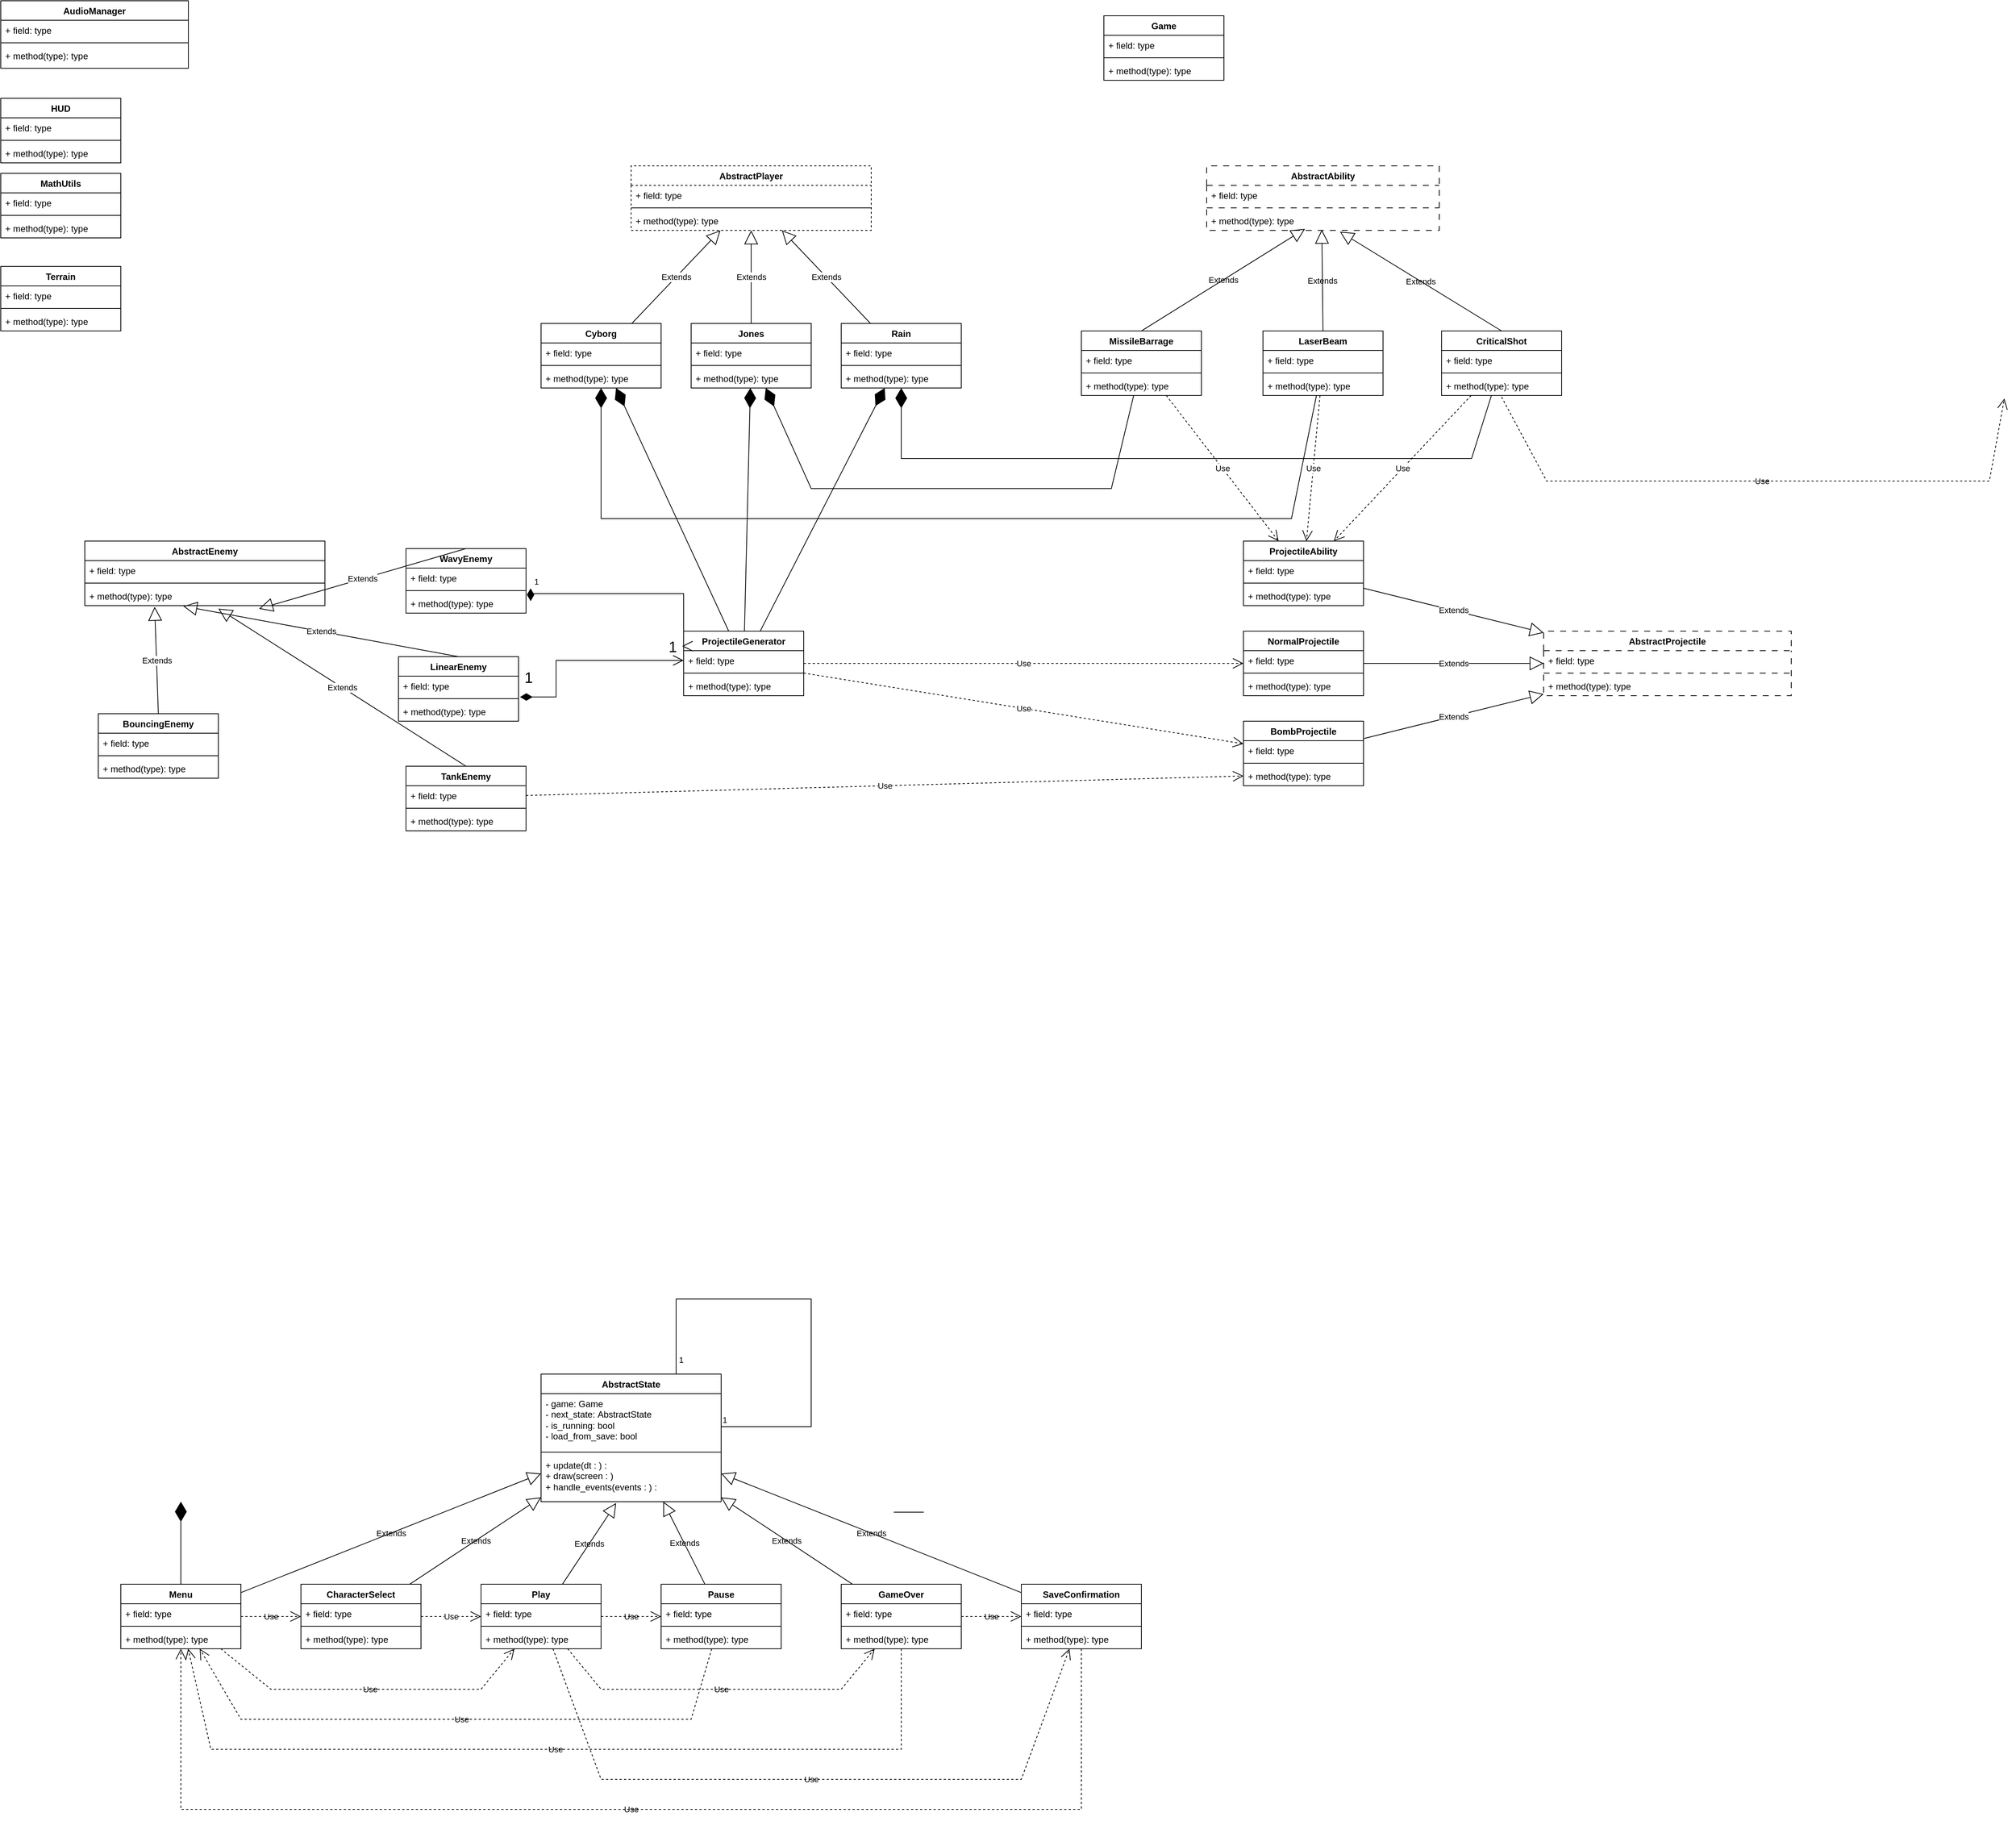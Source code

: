 <mxfile version="26.2.12">
  <diagram id="C5RBs43oDa-KdzZeNtuy" name="Page-1">
    <mxGraphModel dx="2850" dy="1315" grid="1" gridSize="10" guides="1" tooltips="1" connect="1" arrows="1" fold="1" page="1" pageScale="1" pageWidth="827" pageHeight="1169" background="none" math="0" shadow="0">
      <root>
        <mxCell id="WIyWlLk6GJQsqaUBKTNV-0" />
        <mxCell id="WIyWlLk6GJQsqaUBKTNV-1" parent="WIyWlLk6GJQsqaUBKTNV-0" />
        <mxCell id="0EwmHbK1_g-h2IZMiYUe-9" value="Game" style="swimlane;fontStyle=1;align=center;verticalAlign=top;childLayout=stackLayout;horizontal=1;startSize=26;horizontalStack=0;resizeParent=1;resizeParentMax=0;resizeLast=0;collapsible=1;marginBottom=0;whiteSpace=wrap;html=1;labelBackgroundColor=none;" parent="WIyWlLk6GJQsqaUBKTNV-1" vertex="1">
          <mxGeometry x="690" y="50" width="160" height="86" as="geometry" />
        </mxCell>
        <mxCell id="0EwmHbK1_g-h2IZMiYUe-10" value="+ field: type" style="text;strokeColor=none;fillColor=none;align=left;verticalAlign=top;spacingLeft=4;spacingRight=4;overflow=hidden;rotatable=0;points=[[0,0.5],[1,0.5]];portConstraint=eastwest;whiteSpace=wrap;html=1;labelBackgroundColor=none;" parent="0EwmHbK1_g-h2IZMiYUe-9" vertex="1">
          <mxGeometry y="26" width="160" height="26" as="geometry" />
        </mxCell>
        <mxCell id="0EwmHbK1_g-h2IZMiYUe-11" value="" style="line;strokeWidth=1;fillColor=none;align=left;verticalAlign=middle;spacingTop=-1;spacingLeft=3;spacingRight=3;rotatable=0;labelPosition=right;points=[];portConstraint=eastwest;labelBackgroundColor=none;" parent="0EwmHbK1_g-h2IZMiYUe-9" vertex="1">
          <mxGeometry y="52" width="160" height="8" as="geometry" />
        </mxCell>
        <mxCell id="0EwmHbK1_g-h2IZMiYUe-12" value="+ method(type): type" style="text;strokeColor=none;fillColor=none;align=left;verticalAlign=top;spacingLeft=4;spacingRight=4;overflow=hidden;rotatable=0;points=[[0,0.5],[1,0.5]];portConstraint=eastwest;whiteSpace=wrap;html=1;labelBackgroundColor=none;" parent="0EwmHbK1_g-h2IZMiYUe-9" vertex="1">
          <mxGeometry y="60" width="160" height="26" as="geometry" />
        </mxCell>
        <mxCell id="0EwmHbK1_g-h2IZMiYUe-21" value="AudioManager" style="swimlane;fontStyle=1;align=center;verticalAlign=top;childLayout=stackLayout;horizontal=1;startSize=26;horizontalStack=0;resizeParent=1;resizeParentMax=0;resizeLast=0;collapsible=1;marginBottom=0;whiteSpace=wrap;html=1;labelBackgroundColor=none;" parent="WIyWlLk6GJQsqaUBKTNV-1" vertex="1">
          <mxGeometry x="-780" y="30" width="250" height="90" as="geometry" />
        </mxCell>
        <mxCell id="0EwmHbK1_g-h2IZMiYUe-22" value="+ field: type" style="text;strokeColor=none;fillColor=none;align=left;verticalAlign=top;spacingLeft=4;spacingRight=4;overflow=hidden;rotatable=0;points=[[0,0.5],[1,0.5]];portConstraint=eastwest;whiteSpace=wrap;html=1;labelBackgroundColor=none;" parent="0EwmHbK1_g-h2IZMiYUe-21" vertex="1">
          <mxGeometry y="26" width="250" height="26" as="geometry" />
        </mxCell>
        <mxCell id="0EwmHbK1_g-h2IZMiYUe-23" value="" style="line;strokeWidth=1;fillColor=none;align=left;verticalAlign=middle;spacingTop=-1;spacingLeft=3;spacingRight=3;rotatable=0;labelPosition=right;points=[];portConstraint=eastwest;labelBackgroundColor=none;" parent="0EwmHbK1_g-h2IZMiYUe-21" vertex="1">
          <mxGeometry y="52" width="250" height="8" as="geometry" />
        </mxCell>
        <mxCell id="0EwmHbK1_g-h2IZMiYUe-24" value="+ method(type): type&lt;div&gt;&lt;br&gt;&lt;/div&gt;" style="text;strokeColor=none;fillColor=none;align=left;verticalAlign=top;spacingLeft=4;spacingRight=4;overflow=hidden;rotatable=0;points=[[0,0.5],[1,0.5]];portConstraint=eastwest;whiteSpace=wrap;html=1;labelBackgroundColor=none;" parent="0EwmHbK1_g-h2IZMiYUe-21" vertex="1">
          <mxGeometry y="60" width="250" height="30" as="geometry" />
        </mxCell>
        <mxCell id="0EwmHbK1_g-h2IZMiYUe-25" value="AbstractState" style="swimlane;fontStyle=1;align=center;verticalAlign=top;childLayout=stackLayout;horizontal=1;startSize=26;horizontalStack=0;resizeParent=1;resizeParentMax=0;resizeLast=0;collapsible=1;marginBottom=0;whiteSpace=wrap;html=1;labelBackgroundColor=none;" parent="WIyWlLk6GJQsqaUBKTNV-1" vertex="1">
          <mxGeometry x="-60" y="1859.95" width="240" height="170" as="geometry" />
        </mxCell>
        <mxCell id="0EwmHbK1_g-h2IZMiYUe-26" value="- game: Game&lt;div&gt;- next_state:&amp;nbsp;AbstractState&lt;br&gt;&lt;div&gt;- is_running:&amp;nbsp;bool&lt;/div&gt;&lt;/div&gt;&lt;div&gt;- load_from_save:&amp;nbsp;bool&lt;/div&gt;" style="text;strokeColor=none;fillColor=none;align=left;verticalAlign=top;spacingLeft=4;spacingRight=4;overflow=hidden;rotatable=0;points=[[0,0.5],[1,0.5]];portConstraint=eastwest;whiteSpace=wrap;html=1;labelBackgroundColor=none;" parent="0EwmHbK1_g-h2IZMiYUe-25" vertex="1">
          <mxGeometry y="26" width="240" height="74" as="geometry" />
        </mxCell>
        <mxCell id="0EwmHbK1_g-h2IZMiYUe-27" value="" style="line;strokeWidth=1;fillColor=none;align=left;verticalAlign=middle;spacingTop=-1;spacingLeft=3;spacingRight=3;rotatable=0;labelPosition=right;points=[];portConstraint=eastwest;labelBackgroundColor=none;" parent="0EwmHbK1_g-h2IZMiYUe-25" vertex="1">
          <mxGeometry y="100" width="240" height="8" as="geometry" />
        </mxCell>
        <mxCell id="0EwmHbK1_g-h2IZMiYUe-28" value="&lt;div&gt;+ update(dt : ) :&amp;nbsp;&lt;/div&gt;&lt;div&gt;+ draw(screen : )&amp;nbsp;&lt;/div&gt;&lt;div&gt;+ handle_events(events : ) :&lt;/div&gt;" style="text;strokeColor=none;fillColor=none;align=left;verticalAlign=top;spacingLeft=4;spacingRight=4;overflow=hidden;rotatable=0;points=[[0,0.5],[1,0.5]];portConstraint=eastwest;whiteSpace=wrap;html=1;labelBackgroundColor=none;" parent="0EwmHbK1_g-h2IZMiYUe-25" vertex="1">
          <mxGeometry y="108" width="240" height="62" as="geometry" />
        </mxCell>
        <mxCell id="0EwmHbK1_g-h2IZMiYUe-38" value="Menu" style="swimlane;fontStyle=1;align=center;verticalAlign=top;childLayout=stackLayout;horizontal=1;startSize=26;horizontalStack=0;resizeParent=1;resizeParentMax=0;resizeLast=0;collapsible=1;marginBottom=0;whiteSpace=wrap;html=1;labelBackgroundColor=none;" parent="WIyWlLk6GJQsqaUBKTNV-1" vertex="1">
          <mxGeometry x="-620" y="2139.95" width="160" height="86" as="geometry" />
        </mxCell>
        <mxCell id="0EwmHbK1_g-h2IZMiYUe-39" value="+ field: type" style="text;strokeColor=none;fillColor=none;align=left;verticalAlign=top;spacingLeft=4;spacingRight=4;overflow=hidden;rotatable=0;points=[[0,0.5],[1,0.5]];portConstraint=eastwest;whiteSpace=wrap;html=1;labelBackgroundColor=none;" parent="0EwmHbK1_g-h2IZMiYUe-38" vertex="1">
          <mxGeometry y="26" width="160" height="26" as="geometry" />
        </mxCell>
        <mxCell id="0EwmHbK1_g-h2IZMiYUe-40" value="" style="line;strokeWidth=1;fillColor=none;align=left;verticalAlign=middle;spacingTop=-1;spacingLeft=3;spacingRight=3;rotatable=0;labelPosition=right;points=[];portConstraint=eastwest;labelBackgroundColor=none;" parent="0EwmHbK1_g-h2IZMiYUe-38" vertex="1">
          <mxGeometry y="52" width="160" height="8" as="geometry" />
        </mxCell>
        <mxCell id="0EwmHbK1_g-h2IZMiYUe-41" value="+ method(type): type" style="text;strokeColor=none;fillColor=none;align=left;verticalAlign=top;spacingLeft=4;spacingRight=4;overflow=hidden;rotatable=0;points=[[0,0.5],[1,0.5]];portConstraint=eastwest;whiteSpace=wrap;html=1;labelBackgroundColor=none;" parent="0EwmHbK1_g-h2IZMiYUe-38" vertex="1">
          <mxGeometry y="60" width="160" height="26" as="geometry" />
        </mxCell>
        <mxCell id="0EwmHbK1_g-h2IZMiYUe-42" value="Play" style="swimlane;fontStyle=1;align=center;verticalAlign=top;childLayout=stackLayout;horizontal=1;startSize=26;horizontalStack=0;resizeParent=1;resizeParentMax=0;resizeLast=0;collapsible=1;marginBottom=0;whiteSpace=wrap;html=1;labelBackgroundColor=none;" parent="WIyWlLk6GJQsqaUBKTNV-1" vertex="1">
          <mxGeometry x="-140" y="2139.95" width="160" height="86" as="geometry" />
        </mxCell>
        <mxCell id="0EwmHbK1_g-h2IZMiYUe-43" value="+ field: type" style="text;strokeColor=none;fillColor=none;align=left;verticalAlign=top;spacingLeft=4;spacingRight=4;overflow=hidden;rotatable=0;points=[[0,0.5],[1,0.5]];portConstraint=eastwest;whiteSpace=wrap;html=1;labelBackgroundColor=none;" parent="0EwmHbK1_g-h2IZMiYUe-42" vertex="1">
          <mxGeometry y="26" width="160" height="26" as="geometry" />
        </mxCell>
        <mxCell id="0EwmHbK1_g-h2IZMiYUe-44" value="" style="line;strokeWidth=1;fillColor=none;align=left;verticalAlign=middle;spacingTop=-1;spacingLeft=3;spacingRight=3;rotatable=0;labelPosition=right;points=[];portConstraint=eastwest;labelBackgroundColor=none;" parent="0EwmHbK1_g-h2IZMiYUe-42" vertex="1">
          <mxGeometry y="52" width="160" height="8" as="geometry" />
        </mxCell>
        <mxCell id="0EwmHbK1_g-h2IZMiYUe-45" value="+ method(type): type" style="text;strokeColor=none;fillColor=none;align=left;verticalAlign=top;spacingLeft=4;spacingRight=4;overflow=hidden;rotatable=0;points=[[0,0.5],[1,0.5]];portConstraint=eastwest;whiteSpace=wrap;html=1;labelBackgroundColor=none;" parent="0EwmHbK1_g-h2IZMiYUe-42" vertex="1">
          <mxGeometry y="60" width="160" height="26" as="geometry" />
        </mxCell>
        <mxCell id="0EwmHbK1_g-h2IZMiYUe-46" value="Pause" style="swimlane;fontStyle=1;align=center;verticalAlign=top;childLayout=stackLayout;horizontal=1;startSize=26;horizontalStack=0;resizeParent=1;resizeParentMax=0;resizeLast=0;collapsible=1;marginBottom=0;whiteSpace=wrap;html=1;labelBackgroundColor=none;" parent="WIyWlLk6GJQsqaUBKTNV-1" vertex="1">
          <mxGeometry x="100" y="2139.95" width="160" height="86" as="geometry" />
        </mxCell>
        <mxCell id="0EwmHbK1_g-h2IZMiYUe-47" value="+ field: type" style="text;strokeColor=none;fillColor=none;align=left;verticalAlign=top;spacingLeft=4;spacingRight=4;overflow=hidden;rotatable=0;points=[[0,0.5],[1,0.5]];portConstraint=eastwest;whiteSpace=wrap;html=1;labelBackgroundColor=none;" parent="0EwmHbK1_g-h2IZMiYUe-46" vertex="1">
          <mxGeometry y="26" width="160" height="26" as="geometry" />
        </mxCell>
        <mxCell id="0EwmHbK1_g-h2IZMiYUe-48" value="" style="line;strokeWidth=1;fillColor=none;align=left;verticalAlign=middle;spacingTop=-1;spacingLeft=3;spacingRight=3;rotatable=0;labelPosition=right;points=[];portConstraint=eastwest;labelBackgroundColor=none;" parent="0EwmHbK1_g-h2IZMiYUe-46" vertex="1">
          <mxGeometry y="52" width="160" height="8" as="geometry" />
        </mxCell>
        <mxCell id="0EwmHbK1_g-h2IZMiYUe-49" value="+ method(type): type" style="text;strokeColor=none;fillColor=none;align=left;verticalAlign=top;spacingLeft=4;spacingRight=4;overflow=hidden;rotatable=0;points=[[0,0.5],[1,0.5]];portConstraint=eastwest;whiteSpace=wrap;html=1;labelBackgroundColor=none;" parent="0EwmHbK1_g-h2IZMiYUe-46" vertex="1">
          <mxGeometry y="60" width="160" height="26" as="geometry" />
        </mxCell>
        <mxCell id="0EwmHbK1_g-h2IZMiYUe-50" value="CharacterSelect" style="swimlane;fontStyle=1;align=center;verticalAlign=top;childLayout=stackLayout;horizontal=1;startSize=26;horizontalStack=0;resizeParent=1;resizeParentMax=0;resizeLast=0;collapsible=1;marginBottom=0;whiteSpace=wrap;html=1;labelBackgroundColor=none;" parent="WIyWlLk6GJQsqaUBKTNV-1" vertex="1">
          <mxGeometry x="-380" y="2139.95" width="160" height="86" as="geometry" />
        </mxCell>
        <mxCell id="0EwmHbK1_g-h2IZMiYUe-51" value="+ field: type" style="text;strokeColor=none;fillColor=none;align=left;verticalAlign=top;spacingLeft=4;spacingRight=4;overflow=hidden;rotatable=0;points=[[0,0.5],[1,0.5]];portConstraint=eastwest;whiteSpace=wrap;html=1;labelBackgroundColor=none;" parent="0EwmHbK1_g-h2IZMiYUe-50" vertex="1">
          <mxGeometry y="26" width="160" height="26" as="geometry" />
        </mxCell>
        <mxCell id="0EwmHbK1_g-h2IZMiYUe-52" value="" style="line;strokeWidth=1;fillColor=none;align=left;verticalAlign=middle;spacingTop=-1;spacingLeft=3;spacingRight=3;rotatable=0;labelPosition=right;points=[];portConstraint=eastwest;labelBackgroundColor=none;" parent="0EwmHbK1_g-h2IZMiYUe-50" vertex="1">
          <mxGeometry y="52" width="160" height="8" as="geometry" />
        </mxCell>
        <mxCell id="0EwmHbK1_g-h2IZMiYUe-53" value="+ method(type): type" style="text;strokeColor=none;fillColor=none;align=left;verticalAlign=top;spacingLeft=4;spacingRight=4;overflow=hidden;rotatable=0;points=[[0,0.5],[1,0.5]];portConstraint=eastwest;whiteSpace=wrap;html=1;labelBackgroundColor=none;" parent="0EwmHbK1_g-h2IZMiYUe-50" vertex="1">
          <mxGeometry y="60" width="160" height="26" as="geometry" />
        </mxCell>
        <mxCell id="0EwmHbK1_g-h2IZMiYUe-55" value="SaveConfirmation" style="swimlane;fontStyle=1;align=center;verticalAlign=top;childLayout=stackLayout;horizontal=1;startSize=26;horizontalStack=0;resizeParent=1;resizeParentMax=0;resizeLast=0;collapsible=1;marginBottom=0;whiteSpace=wrap;html=1;labelBackgroundColor=none;" parent="WIyWlLk6GJQsqaUBKTNV-1" vertex="1">
          <mxGeometry x="580" y="2139.95" width="160" height="86" as="geometry" />
        </mxCell>
        <mxCell id="0EwmHbK1_g-h2IZMiYUe-56" value="+ field: type" style="text;strokeColor=none;fillColor=none;align=left;verticalAlign=top;spacingLeft=4;spacingRight=4;overflow=hidden;rotatable=0;points=[[0,0.5],[1,0.5]];portConstraint=eastwest;whiteSpace=wrap;html=1;labelBackgroundColor=none;" parent="0EwmHbK1_g-h2IZMiYUe-55" vertex="1">
          <mxGeometry y="26" width="160" height="26" as="geometry" />
        </mxCell>
        <mxCell id="0EwmHbK1_g-h2IZMiYUe-57" value="" style="line;strokeWidth=1;fillColor=none;align=left;verticalAlign=middle;spacingTop=-1;spacingLeft=3;spacingRight=3;rotatable=0;labelPosition=right;points=[];portConstraint=eastwest;labelBackgroundColor=none;" parent="0EwmHbK1_g-h2IZMiYUe-55" vertex="1">
          <mxGeometry y="52" width="160" height="8" as="geometry" />
        </mxCell>
        <mxCell id="0EwmHbK1_g-h2IZMiYUe-58" value="+ method(type): type" style="text;strokeColor=none;fillColor=none;align=left;verticalAlign=top;spacingLeft=4;spacingRight=4;overflow=hidden;rotatable=0;points=[[0,0.5],[1,0.5]];portConstraint=eastwest;whiteSpace=wrap;html=1;labelBackgroundColor=none;" parent="0EwmHbK1_g-h2IZMiYUe-55" vertex="1">
          <mxGeometry y="60" width="160" height="26" as="geometry" />
        </mxCell>
        <mxCell id="0EwmHbK1_g-h2IZMiYUe-59" value="GameOver" style="swimlane;fontStyle=1;align=center;verticalAlign=top;childLayout=stackLayout;horizontal=1;startSize=26;horizontalStack=0;resizeParent=1;resizeParentMax=0;resizeLast=0;collapsible=1;marginBottom=0;whiteSpace=wrap;html=1;labelBackgroundColor=none;" parent="WIyWlLk6GJQsqaUBKTNV-1" vertex="1">
          <mxGeometry x="340" y="2139.95" width="160" height="86" as="geometry" />
        </mxCell>
        <mxCell id="0EwmHbK1_g-h2IZMiYUe-60" value="+ field: type" style="text;strokeColor=none;fillColor=none;align=left;verticalAlign=top;spacingLeft=4;spacingRight=4;overflow=hidden;rotatable=0;points=[[0,0.5],[1,0.5]];portConstraint=eastwest;whiteSpace=wrap;html=1;labelBackgroundColor=none;" parent="0EwmHbK1_g-h2IZMiYUe-59" vertex="1">
          <mxGeometry y="26" width="160" height="26" as="geometry" />
        </mxCell>
        <mxCell id="0EwmHbK1_g-h2IZMiYUe-61" value="" style="line;strokeWidth=1;fillColor=none;align=left;verticalAlign=middle;spacingTop=-1;spacingLeft=3;spacingRight=3;rotatable=0;labelPosition=right;points=[];portConstraint=eastwest;labelBackgroundColor=none;" parent="0EwmHbK1_g-h2IZMiYUe-59" vertex="1">
          <mxGeometry y="52" width="160" height="8" as="geometry" />
        </mxCell>
        <mxCell id="0EwmHbK1_g-h2IZMiYUe-62" value="+ method(type): type" style="text;strokeColor=none;fillColor=none;align=left;verticalAlign=top;spacingLeft=4;spacingRight=4;overflow=hidden;rotatable=0;points=[[0,0.5],[1,0.5]];portConstraint=eastwest;whiteSpace=wrap;html=1;labelBackgroundColor=none;" parent="0EwmHbK1_g-h2IZMiYUe-59" vertex="1">
          <mxGeometry y="60" width="160" height="26" as="geometry" />
        </mxCell>
        <mxCell id="0EwmHbK1_g-h2IZMiYUe-63" value="HUD" style="swimlane;fontStyle=1;align=center;verticalAlign=top;childLayout=stackLayout;horizontal=1;startSize=26;horizontalStack=0;resizeParent=1;resizeParentMax=0;resizeLast=0;collapsible=1;marginBottom=0;whiteSpace=wrap;html=1;labelBackgroundColor=none;" parent="WIyWlLk6GJQsqaUBKTNV-1" vertex="1">
          <mxGeometry x="-780" y="160" width="160" height="86" as="geometry" />
        </mxCell>
        <mxCell id="0EwmHbK1_g-h2IZMiYUe-64" value="+ field: type" style="text;strokeColor=none;fillColor=none;align=left;verticalAlign=top;spacingLeft=4;spacingRight=4;overflow=hidden;rotatable=0;points=[[0,0.5],[1,0.5]];portConstraint=eastwest;whiteSpace=wrap;html=1;labelBackgroundColor=none;" parent="0EwmHbK1_g-h2IZMiYUe-63" vertex="1">
          <mxGeometry y="26" width="160" height="26" as="geometry" />
        </mxCell>
        <mxCell id="0EwmHbK1_g-h2IZMiYUe-65" value="" style="line;strokeWidth=1;fillColor=none;align=left;verticalAlign=middle;spacingTop=-1;spacingLeft=3;spacingRight=3;rotatable=0;labelPosition=right;points=[];portConstraint=eastwest;labelBackgroundColor=none;" parent="0EwmHbK1_g-h2IZMiYUe-63" vertex="1">
          <mxGeometry y="52" width="160" height="8" as="geometry" />
        </mxCell>
        <mxCell id="0EwmHbK1_g-h2IZMiYUe-66" value="+ method(type): type" style="text;strokeColor=none;fillColor=none;align=left;verticalAlign=top;spacingLeft=4;spacingRight=4;overflow=hidden;rotatable=0;points=[[0,0.5],[1,0.5]];portConstraint=eastwest;whiteSpace=wrap;html=1;labelBackgroundColor=none;" parent="0EwmHbK1_g-h2IZMiYUe-63" vertex="1">
          <mxGeometry y="60" width="160" height="26" as="geometry" />
        </mxCell>
        <mxCell id="0EwmHbK1_g-h2IZMiYUe-67" value="MathUtils" style="swimlane;fontStyle=1;align=center;verticalAlign=top;childLayout=stackLayout;horizontal=1;startSize=26;horizontalStack=0;resizeParent=1;resizeParentMax=0;resizeLast=0;collapsible=1;marginBottom=0;whiteSpace=wrap;html=1;labelBackgroundColor=none;" parent="WIyWlLk6GJQsqaUBKTNV-1" vertex="1">
          <mxGeometry x="-780" y="260" width="160" height="86" as="geometry" />
        </mxCell>
        <mxCell id="0EwmHbK1_g-h2IZMiYUe-68" value="+ field: type" style="text;strokeColor=none;fillColor=none;align=left;verticalAlign=top;spacingLeft=4;spacingRight=4;overflow=hidden;rotatable=0;points=[[0,0.5],[1,0.5]];portConstraint=eastwest;whiteSpace=wrap;html=1;labelBackgroundColor=none;" parent="0EwmHbK1_g-h2IZMiYUe-67" vertex="1">
          <mxGeometry y="26" width="160" height="26" as="geometry" />
        </mxCell>
        <mxCell id="0EwmHbK1_g-h2IZMiYUe-69" value="" style="line;strokeWidth=1;fillColor=none;align=left;verticalAlign=middle;spacingTop=-1;spacingLeft=3;spacingRight=3;rotatable=0;labelPosition=right;points=[];portConstraint=eastwest;labelBackgroundColor=none;" parent="0EwmHbK1_g-h2IZMiYUe-67" vertex="1">
          <mxGeometry y="52" width="160" height="8" as="geometry" />
        </mxCell>
        <mxCell id="0EwmHbK1_g-h2IZMiYUe-70" value="+ method(type): type" style="text;strokeColor=none;fillColor=none;align=left;verticalAlign=top;spacingLeft=4;spacingRight=4;overflow=hidden;rotatable=0;points=[[0,0.5],[1,0.5]];portConstraint=eastwest;whiteSpace=wrap;html=1;labelBackgroundColor=none;" parent="0EwmHbK1_g-h2IZMiYUe-67" vertex="1">
          <mxGeometry y="60" width="160" height="26" as="geometry" />
        </mxCell>
        <mxCell id="0EwmHbK1_g-h2IZMiYUe-71" value="AbstractAbility" style="swimlane;fontStyle=1;align=center;verticalAlign=top;childLayout=stackLayout;horizontal=1;startSize=26;horizontalStack=0;resizeParent=1;resizeParentMax=0;resizeLast=0;collapsible=1;marginBottom=0;whiteSpace=wrap;html=1;labelBackgroundColor=none;dashed=1;dashPattern=8 8;" parent="WIyWlLk6GJQsqaUBKTNV-1" vertex="1">
          <mxGeometry x="827" y="250" width="310" height="86" as="geometry" />
        </mxCell>
        <mxCell id="0EwmHbK1_g-h2IZMiYUe-72" value="+ field: type" style="text;strokeColor=none;fillColor=none;align=left;verticalAlign=top;spacingLeft=4;spacingRight=4;overflow=hidden;rotatable=0;points=[[0,0.5],[1,0.5]];portConstraint=eastwest;whiteSpace=wrap;html=1;labelBackgroundColor=none;" parent="0EwmHbK1_g-h2IZMiYUe-71" vertex="1">
          <mxGeometry y="26" width="310" height="26" as="geometry" />
        </mxCell>
        <mxCell id="0EwmHbK1_g-h2IZMiYUe-73" value="" style="line;strokeWidth=1;fillColor=none;align=left;verticalAlign=middle;spacingTop=-1;spacingLeft=3;spacingRight=3;rotatable=0;labelPosition=right;points=[];portConstraint=eastwest;labelBackgroundColor=none;dashed=1;dashPattern=8 8;" parent="0EwmHbK1_g-h2IZMiYUe-71" vertex="1">
          <mxGeometry y="52" width="310" height="8" as="geometry" />
        </mxCell>
        <mxCell id="0EwmHbK1_g-h2IZMiYUe-74" value="+ method(type): type" style="text;strokeColor=none;fillColor=none;align=left;verticalAlign=top;spacingLeft=4;spacingRight=4;overflow=hidden;rotatable=0;points=[[0,0.5],[1,0.5]];portConstraint=eastwest;whiteSpace=wrap;html=1;labelBackgroundColor=none;" parent="0EwmHbK1_g-h2IZMiYUe-71" vertex="1">
          <mxGeometry y="60" width="310" height="26" as="geometry" />
        </mxCell>
        <mxCell id="0EwmHbK1_g-h2IZMiYUe-75" value="MissileBarrage" style="swimlane;fontStyle=1;align=center;verticalAlign=top;childLayout=stackLayout;horizontal=1;startSize=26;horizontalStack=0;resizeParent=1;resizeParentMax=0;resizeLast=0;collapsible=1;marginBottom=0;whiteSpace=wrap;html=1;labelBackgroundColor=none;" parent="WIyWlLk6GJQsqaUBKTNV-1" vertex="1">
          <mxGeometry x="660" y="470" width="160" height="86" as="geometry" />
        </mxCell>
        <mxCell id="0EwmHbK1_g-h2IZMiYUe-76" value="+ field: type" style="text;strokeColor=none;fillColor=none;align=left;verticalAlign=top;spacingLeft=4;spacingRight=4;overflow=hidden;rotatable=0;points=[[0,0.5],[1,0.5]];portConstraint=eastwest;whiteSpace=wrap;html=1;labelBackgroundColor=none;" parent="0EwmHbK1_g-h2IZMiYUe-75" vertex="1">
          <mxGeometry y="26" width="160" height="26" as="geometry" />
        </mxCell>
        <mxCell id="0EwmHbK1_g-h2IZMiYUe-77" value="" style="line;strokeWidth=1;fillColor=none;align=left;verticalAlign=middle;spacingTop=-1;spacingLeft=3;spacingRight=3;rotatable=0;labelPosition=right;points=[];portConstraint=eastwest;labelBackgroundColor=none;" parent="0EwmHbK1_g-h2IZMiYUe-75" vertex="1">
          <mxGeometry y="52" width="160" height="8" as="geometry" />
        </mxCell>
        <mxCell id="0EwmHbK1_g-h2IZMiYUe-78" value="+ method(type): type" style="text;strokeColor=none;fillColor=none;align=left;verticalAlign=top;spacingLeft=4;spacingRight=4;overflow=hidden;rotatable=0;points=[[0,0.5],[1,0.5]];portConstraint=eastwest;whiteSpace=wrap;html=1;labelBackgroundColor=none;" parent="0EwmHbK1_g-h2IZMiYUe-75" vertex="1">
          <mxGeometry y="60" width="160" height="26" as="geometry" />
        </mxCell>
        <mxCell id="0EwmHbK1_g-h2IZMiYUe-79" value="LaserBeam" style="swimlane;fontStyle=1;align=center;verticalAlign=top;childLayout=stackLayout;horizontal=1;startSize=26;horizontalStack=0;resizeParent=1;resizeParentMax=0;resizeLast=0;collapsible=1;marginBottom=0;whiteSpace=wrap;html=1;labelBackgroundColor=none;" parent="WIyWlLk6GJQsqaUBKTNV-1" vertex="1">
          <mxGeometry x="902" y="470" width="160" height="86" as="geometry" />
        </mxCell>
        <mxCell id="0EwmHbK1_g-h2IZMiYUe-80" value="+ field: type" style="text;strokeColor=none;fillColor=none;align=left;verticalAlign=top;spacingLeft=4;spacingRight=4;overflow=hidden;rotatable=0;points=[[0,0.5],[1,0.5]];portConstraint=eastwest;whiteSpace=wrap;html=1;labelBackgroundColor=none;" parent="0EwmHbK1_g-h2IZMiYUe-79" vertex="1">
          <mxGeometry y="26" width="160" height="26" as="geometry" />
        </mxCell>
        <mxCell id="0EwmHbK1_g-h2IZMiYUe-81" value="" style="line;strokeWidth=1;fillColor=none;align=left;verticalAlign=middle;spacingTop=-1;spacingLeft=3;spacingRight=3;rotatable=0;labelPosition=right;points=[];portConstraint=eastwest;labelBackgroundColor=none;" parent="0EwmHbK1_g-h2IZMiYUe-79" vertex="1">
          <mxGeometry y="52" width="160" height="8" as="geometry" />
        </mxCell>
        <mxCell id="0EwmHbK1_g-h2IZMiYUe-82" value="+ method(type): type" style="text;strokeColor=none;fillColor=none;align=left;verticalAlign=top;spacingLeft=4;spacingRight=4;overflow=hidden;rotatable=0;points=[[0,0.5],[1,0.5]];portConstraint=eastwest;whiteSpace=wrap;html=1;labelBackgroundColor=none;" parent="0EwmHbK1_g-h2IZMiYUe-79" vertex="1">
          <mxGeometry y="60" width="160" height="26" as="geometry" />
        </mxCell>
        <mxCell id="0EwmHbK1_g-h2IZMiYUe-83" value="CriticalShot" style="swimlane;fontStyle=1;align=center;verticalAlign=top;childLayout=stackLayout;horizontal=1;startSize=26;horizontalStack=0;resizeParent=1;resizeParentMax=0;resizeLast=0;collapsible=1;marginBottom=0;whiteSpace=wrap;html=1;labelBackgroundColor=none;" parent="WIyWlLk6GJQsqaUBKTNV-1" vertex="1">
          <mxGeometry x="1140" y="470" width="160" height="86" as="geometry" />
        </mxCell>
        <mxCell id="0EwmHbK1_g-h2IZMiYUe-84" value="+ field: type" style="text;strokeColor=none;fillColor=none;align=left;verticalAlign=top;spacingLeft=4;spacingRight=4;overflow=hidden;rotatable=0;points=[[0,0.5],[1,0.5]];portConstraint=eastwest;whiteSpace=wrap;html=1;labelBackgroundColor=none;" parent="0EwmHbK1_g-h2IZMiYUe-83" vertex="1">
          <mxGeometry y="26" width="160" height="26" as="geometry" />
        </mxCell>
        <mxCell id="0EwmHbK1_g-h2IZMiYUe-85" value="" style="line;strokeWidth=1;fillColor=none;align=left;verticalAlign=middle;spacingTop=-1;spacingLeft=3;spacingRight=3;rotatable=0;labelPosition=right;points=[];portConstraint=eastwest;labelBackgroundColor=none;" parent="0EwmHbK1_g-h2IZMiYUe-83" vertex="1">
          <mxGeometry y="52" width="160" height="8" as="geometry" />
        </mxCell>
        <mxCell id="0EwmHbK1_g-h2IZMiYUe-86" value="+ method(type): type" style="text;strokeColor=none;fillColor=none;align=left;verticalAlign=top;spacingLeft=4;spacingRight=4;overflow=hidden;rotatable=0;points=[[0,0.5],[1,0.5]];portConstraint=eastwest;whiteSpace=wrap;html=1;labelBackgroundColor=none;" parent="0EwmHbK1_g-h2IZMiYUe-83" vertex="1">
          <mxGeometry y="60" width="160" height="26" as="geometry" />
        </mxCell>
        <mxCell id="0EwmHbK1_g-h2IZMiYUe-87" value="AbstractProjectile" style="swimlane;fontStyle=1;align=center;verticalAlign=top;childLayout=stackLayout;horizontal=1;startSize=26;horizontalStack=0;resizeParent=1;resizeParentMax=0;resizeLast=0;collapsible=1;marginBottom=0;whiteSpace=wrap;html=1;labelBackgroundColor=none;dashed=1;dashPattern=8 8;" parent="WIyWlLk6GJQsqaUBKTNV-1" vertex="1">
          <mxGeometry x="1276" y="870" width="330" height="86" as="geometry" />
        </mxCell>
        <mxCell id="0EwmHbK1_g-h2IZMiYUe-88" value="+ field: type" style="text;strokeColor=none;fillColor=none;align=left;verticalAlign=top;spacingLeft=4;spacingRight=4;overflow=hidden;rotatable=0;points=[[0,0.5],[1,0.5]];portConstraint=eastwest;whiteSpace=wrap;html=1;labelBackgroundColor=none;" parent="0EwmHbK1_g-h2IZMiYUe-87" vertex="1">
          <mxGeometry y="26" width="330" height="26" as="geometry" />
        </mxCell>
        <mxCell id="0EwmHbK1_g-h2IZMiYUe-89" value="" style="line;strokeWidth=1;fillColor=none;align=left;verticalAlign=middle;spacingTop=-1;spacingLeft=3;spacingRight=3;rotatable=0;labelPosition=right;points=[];portConstraint=eastwest;labelBackgroundColor=none;dashed=1;dashPattern=8 8;" parent="0EwmHbK1_g-h2IZMiYUe-87" vertex="1">
          <mxGeometry y="52" width="330" height="8" as="geometry" />
        </mxCell>
        <mxCell id="0EwmHbK1_g-h2IZMiYUe-90" value="+ method(type): type" style="text;strokeColor=none;fillColor=none;align=left;verticalAlign=top;spacingLeft=4;spacingRight=4;overflow=hidden;rotatable=0;points=[[0,0.5],[1,0.5]];portConstraint=eastwest;whiteSpace=wrap;html=1;labelBackgroundColor=none;" parent="0EwmHbK1_g-h2IZMiYUe-87" vertex="1">
          <mxGeometry y="60" width="330" height="26" as="geometry" />
        </mxCell>
        <mxCell id="0EwmHbK1_g-h2IZMiYUe-91" value="BombProjectile" style="swimlane;fontStyle=1;align=center;verticalAlign=top;childLayout=stackLayout;horizontal=1;startSize=26;horizontalStack=0;resizeParent=1;resizeParentMax=0;resizeLast=0;collapsible=1;marginBottom=0;whiteSpace=wrap;html=1;labelBackgroundColor=none;" parent="WIyWlLk6GJQsqaUBKTNV-1" vertex="1">
          <mxGeometry x="876" y="990" width="160" height="86" as="geometry" />
        </mxCell>
        <mxCell id="0EwmHbK1_g-h2IZMiYUe-92" value="+ field: type" style="text;strokeColor=none;fillColor=none;align=left;verticalAlign=top;spacingLeft=4;spacingRight=4;overflow=hidden;rotatable=0;points=[[0,0.5],[1,0.5]];portConstraint=eastwest;whiteSpace=wrap;html=1;labelBackgroundColor=none;" parent="0EwmHbK1_g-h2IZMiYUe-91" vertex="1">
          <mxGeometry y="26" width="160" height="26" as="geometry" />
        </mxCell>
        <mxCell id="0EwmHbK1_g-h2IZMiYUe-93" value="" style="line;strokeWidth=1;fillColor=none;align=left;verticalAlign=middle;spacingTop=-1;spacingLeft=3;spacingRight=3;rotatable=0;labelPosition=right;points=[];portConstraint=eastwest;labelBackgroundColor=none;" parent="0EwmHbK1_g-h2IZMiYUe-91" vertex="1">
          <mxGeometry y="52" width="160" height="8" as="geometry" />
        </mxCell>
        <mxCell id="0EwmHbK1_g-h2IZMiYUe-94" value="+ method(type): type" style="text;strokeColor=none;fillColor=none;align=left;verticalAlign=top;spacingLeft=4;spacingRight=4;overflow=hidden;rotatable=0;points=[[0,0.5],[1,0.5]];portConstraint=eastwest;whiteSpace=wrap;html=1;labelBackgroundColor=none;" parent="0EwmHbK1_g-h2IZMiYUe-91" vertex="1">
          <mxGeometry y="60" width="160" height="26" as="geometry" />
        </mxCell>
        <mxCell id="0EwmHbK1_g-h2IZMiYUe-95" value="NormalProjectile" style="swimlane;fontStyle=1;align=center;verticalAlign=top;childLayout=stackLayout;horizontal=1;startSize=26;horizontalStack=0;resizeParent=1;resizeParentMax=0;resizeLast=0;collapsible=1;marginBottom=0;whiteSpace=wrap;html=1;labelBackgroundColor=none;" parent="WIyWlLk6GJQsqaUBKTNV-1" vertex="1">
          <mxGeometry x="876" y="870" width="160" height="86" as="geometry" />
        </mxCell>
        <mxCell id="0EwmHbK1_g-h2IZMiYUe-96" value="+ field: type" style="text;strokeColor=none;fillColor=none;align=left;verticalAlign=top;spacingLeft=4;spacingRight=4;overflow=hidden;rotatable=0;points=[[0,0.5],[1,0.5]];portConstraint=eastwest;whiteSpace=wrap;html=1;labelBackgroundColor=none;" parent="0EwmHbK1_g-h2IZMiYUe-95" vertex="1">
          <mxGeometry y="26" width="160" height="26" as="geometry" />
        </mxCell>
        <mxCell id="0EwmHbK1_g-h2IZMiYUe-97" value="" style="line;strokeWidth=1;fillColor=none;align=left;verticalAlign=middle;spacingTop=-1;spacingLeft=3;spacingRight=3;rotatable=0;labelPosition=right;points=[];portConstraint=eastwest;labelBackgroundColor=none;" parent="0EwmHbK1_g-h2IZMiYUe-95" vertex="1">
          <mxGeometry y="52" width="160" height="8" as="geometry" />
        </mxCell>
        <mxCell id="0EwmHbK1_g-h2IZMiYUe-98" value="+ method(type): type" style="text;strokeColor=none;fillColor=none;align=left;verticalAlign=top;spacingLeft=4;spacingRight=4;overflow=hidden;rotatable=0;points=[[0,0.5],[1,0.5]];portConstraint=eastwest;whiteSpace=wrap;html=1;labelBackgroundColor=none;" parent="0EwmHbK1_g-h2IZMiYUe-95" vertex="1">
          <mxGeometry y="60" width="160" height="26" as="geometry" />
        </mxCell>
        <mxCell id="0EwmHbK1_g-h2IZMiYUe-99" value="ProjectileAbility" style="swimlane;fontStyle=1;align=center;verticalAlign=top;childLayout=stackLayout;horizontal=1;startSize=26;horizontalStack=0;resizeParent=1;resizeParentMax=0;resizeLast=0;collapsible=1;marginBottom=0;whiteSpace=wrap;html=1;labelBackgroundColor=none;" parent="WIyWlLk6GJQsqaUBKTNV-1" vertex="1">
          <mxGeometry x="876" y="750" width="160" height="86" as="geometry" />
        </mxCell>
        <mxCell id="0EwmHbK1_g-h2IZMiYUe-100" value="+ field: type" style="text;strokeColor=none;fillColor=none;align=left;verticalAlign=top;spacingLeft=4;spacingRight=4;overflow=hidden;rotatable=0;points=[[0,0.5],[1,0.5]];portConstraint=eastwest;whiteSpace=wrap;html=1;labelBackgroundColor=none;" parent="0EwmHbK1_g-h2IZMiYUe-99" vertex="1">
          <mxGeometry y="26" width="160" height="26" as="geometry" />
        </mxCell>
        <mxCell id="0EwmHbK1_g-h2IZMiYUe-101" value="" style="line;strokeWidth=1;fillColor=none;align=left;verticalAlign=middle;spacingTop=-1;spacingLeft=3;spacingRight=3;rotatable=0;labelPosition=right;points=[];portConstraint=eastwest;labelBackgroundColor=none;" parent="0EwmHbK1_g-h2IZMiYUe-99" vertex="1">
          <mxGeometry y="52" width="160" height="8" as="geometry" />
        </mxCell>
        <mxCell id="0EwmHbK1_g-h2IZMiYUe-102" value="+ method(type): type" style="text;strokeColor=none;fillColor=none;align=left;verticalAlign=top;spacingLeft=4;spacingRight=4;overflow=hidden;rotatable=0;points=[[0,0.5],[1,0.5]];portConstraint=eastwest;whiteSpace=wrap;html=1;labelBackgroundColor=none;" parent="0EwmHbK1_g-h2IZMiYUe-99" vertex="1">
          <mxGeometry y="60" width="160" height="26" as="geometry" />
        </mxCell>
        <mxCell id="0EwmHbK1_g-h2IZMiYUe-103" value="ProjectileGenerator" style="swimlane;fontStyle=1;align=center;verticalAlign=top;childLayout=stackLayout;horizontal=1;startSize=26;horizontalStack=0;resizeParent=1;resizeParentMax=0;resizeLast=0;collapsible=1;marginBottom=0;whiteSpace=wrap;html=1;labelBackgroundColor=none;" parent="WIyWlLk6GJQsqaUBKTNV-1" vertex="1">
          <mxGeometry x="130" y="870" width="160" height="86" as="geometry" />
        </mxCell>
        <mxCell id="0EwmHbK1_g-h2IZMiYUe-104" value="+ field: type" style="text;strokeColor=none;fillColor=none;align=left;verticalAlign=top;spacingLeft=4;spacingRight=4;overflow=hidden;rotatable=0;points=[[0,0.5],[1,0.5]];portConstraint=eastwest;whiteSpace=wrap;html=1;labelBackgroundColor=none;" parent="0EwmHbK1_g-h2IZMiYUe-103" vertex="1">
          <mxGeometry y="26" width="160" height="26" as="geometry" />
        </mxCell>
        <mxCell id="0EwmHbK1_g-h2IZMiYUe-105" value="" style="line;strokeWidth=1;fillColor=none;align=left;verticalAlign=middle;spacingTop=-1;spacingLeft=3;spacingRight=3;rotatable=0;labelPosition=right;points=[];portConstraint=eastwest;labelBackgroundColor=none;" parent="0EwmHbK1_g-h2IZMiYUe-103" vertex="1">
          <mxGeometry y="52" width="160" height="8" as="geometry" />
        </mxCell>
        <mxCell id="0EwmHbK1_g-h2IZMiYUe-106" value="+ method(type): type" style="text;strokeColor=none;fillColor=none;align=left;verticalAlign=top;spacingLeft=4;spacingRight=4;overflow=hidden;rotatable=0;points=[[0,0.5],[1,0.5]];portConstraint=eastwest;whiteSpace=wrap;html=1;labelBackgroundColor=none;" parent="0EwmHbK1_g-h2IZMiYUe-103" vertex="1">
          <mxGeometry y="60" width="160" height="26" as="geometry" />
        </mxCell>
        <mxCell id="0EwmHbK1_g-h2IZMiYUe-107" value="AbstractPlayer" style="swimlane;fontStyle=1;align=center;verticalAlign=top;childLayout=stackLayout;horizontal=1;startSize=26;horizontalStack=0;resizeParent=1;resizeParentMax=0;resizeLast=0;collapsible=1;marginBottom=0;whiteSpace=wrap;html=1;labelBackgroundColor=none;dashed=1;" parent="WIyWlLk6GJQsqaUBKTNV-1" vertex="1">
          <mxGeometry x="60" y="250" width="320" height="86" as="geometry" />
        </mxCell>
        <mxCell id="0EwmHbK1_g-h2IZMiYUe-108" value="+ field: type" style="text;strokeColor=none;fillColor=none;align=left;verticalAlign=top;spacingLeft=4;spacingRight=4;overflow=hidden;rotatable=0;points=[[0,0.5],[1,0.5]];portConstraint=eastwest;whiteSpace=wrap;html=1;labelBackgroundColor=none;" parent="0EwmHbK1_g-h2IZMiYUe-107" vertex="1">
          <mxGeometry y="26" width="320" height="26" as="geometry" />
        </mxCell>
        <mxCell id="0EwmHbK1_g-h2IZMiYUe-109" value="" style="line;strokeWidth=1;fillColor=none;align=left;verticalAlign=middle;spacingTop=-1;spacingLeft=3;spacingRight=3;rotatable=0;labelPosition=right;points=[];portConstraint=eastwest;labelBackgroundColor=none;" parent="0EwmHbK1_g-h2IZMiYUe-107" vertex="1">
          <mxGeometry y="52" width="320" height="8" as="geometry" />
        </mxCell>
        <mxCell id="0EwmHbK1_g-h2IZMiYUe-110" value="+ method(type): type" style="text;strokeColor=none;fillColor=none;align=left;verticalAlign=top;spacingLeft=4;spacingRight=4;overflow=hidden;rotatable=0;points=[[0,0.5],[1,0.5]];portConstraint=eastwest;whiteSpace=wrap;html=1;labelBackgroundColor=none;" parent="0EwmHbK1_g-h2IZMiYUe-107" vertex="1">
          <mxGeometry y="60" width="320" height="26" as="geometry" />
        </mxCell>
        <mxCell id="0EwmHbK1_g-h2IZMiYUe-111" value="Cyborg" style="swimlane;fontStyle=1;align=center;verticalAlign=top;childLayout=stackLayout;horizontal=1;startSize=26;horizontalStack=0;resizeParent=1;resizeParentMax=0;resizeLast=0;collapsible=1;marginBottom=0;whiteSpace=wrap;html=1;labelBackgroundColor=none;" parent="WIyWlLk6GJQsqaUBKTNV-1" vertex="1">
          <mxGeometry x="-60" y="460" width="160" height="86" as="geometry" />
        </mxCell>
        <mxCell id="0EwmHbK1_g-h2IZMiYUe-112" value="+ field: type" style="text;strokeColor=none;fillColor=none;align=left;verticalAlign=top;spacingLeft=4;spacingRight=4;overflow=hidden;rotatable=0;points=[[0,0.5],[1,0.5]];portConstraint=eastwest;whiteSpace=wrap;html=1;labelBackgroundColor=none;" parent="0EwmHbK1_g-h2IZMiYUe-111" vertex="1">
          <mxGeometry y="26" width="160" height="26" as="geometry" />
        </mxCell>
        <mxCell id="0EwmHbK1_g-h2IZMiYUe-113" value="" style="line;strokeWidth=1;fillColor=none;align=left;verticalAlign=middle;spacingTop=-1;spacingLeft=3;spacingRight=3;rotatable=0;labelPosition=right;points=[];portConstraint=eastwest;labelBackgroundColor=none;" parent="0EwmHbK1_g-h2IZMiYUe-111" vertex="1">
          <mxGeometry y="52" width="160" height="8" as="geometry" />
        </mxCell>
        <mxCell id="0EwmHbK1_g-h2IZMiYUe-114" value="+ method(type): type" style="text;strokeColor=none;fillColor=none;align=left;verticalAlign=top;spacingLeft=4;spacingRight=4;overflow=hidden;rotatable=0;points=[[0,0.5],[1,0.5]];portConstraint=eastwest;whiteSpace=wrap;html=1;labelBackgroundColor=none;" parent="0EwmHbK1_g-h2IZMiYUe-111" vertex="1">
          <mxGeometry y="60" width="160" height="26" as="geometry" />
        </mxCell>
        <mxCell id="0EwmHbK1_g-h2IZMiYUe-115" value="Jones" style="swimlane;fontStyle=1;align=center;verticalAlign=top;childLayout=stackLayout;horizontal=1;startSize=26;horizontalStack=0;resizeParent=1;resizeParentMax=0;resizeLast=0;collapsible=1;marginBottom=0;whiteSpace=wrap;html=1;labelBackgroundColor=none;" parent="WIyWlLk6GJQsqaUBKTNV-1" vertex="1">
          <mxGeometry x="140" y="460" width="160" height="86" as="geometry" />
        </mxCell>
        <mxCell id="0EwmHbK1_g-h2IZMiYUe-116" value="+ field: type" style="text;strokeColor=none;fillColor=none;align=left;verticalAlign=top;spacingLeft=4;spacingRight=4;overflow=hidden;rotatable=0;points=[[0,0.5],[1,0.5]];portConstraint=eastwest;whiteSpace=wrap;html=1;labelBackgroundColor=none;" parent="0EwmHbK1_g-h2IZMiYUe-115" vertex="1">
          <mxGeometry y="26" width="160" height="26" as="geometry" />
        </mxCell>
        <mxCell id="0EwmHbK1_g-h2IZMiYUe-117" value="" style="line;strokeWidth=1;fillColor=none;align=left;verticalAlign=middle;spacingTop=-1;spacingLeft=3;spacingRight=3;rotatable=0;labelPosition=right;points=[];portConstraint=eastwest;labelBackgroundColor=none;" parent="0EwmHbK1_g-h2IZMiYUe-115" vertex="1">
          <mxGeometry y="52" width="160" height="8" as="geometry" />
        </mxCell>
        <mxCell id="0EwmHbK1_g-h2IZMiYUe-118" value="+ method(type): type" style="text;strokeColor=none;fillColor=none;align=left;verticalAlign=top;spacingLeft=4;spacingRight=4;overflow=hidden;rotatable=0;points=[[0,0.5],[1,0.5]];portConstraint=eastwest;whiteSpace=wrap;html=1;labelBackgroundColor=none;" parent="0EwmHbK1_g-h2IZMiYUe-115" vertex="1">
          <mxGeometry y="60" width="160" height="26" as="geometry" />
        </mxCell>
        <mxCell id="0EwmHbK1_g-h2IZMiYUe-119" value="Rain" style="swimlane;fontStyle=1;align=center;verticalAlign=top;childLayout=stackLayout;horizontal=1;startSize=26;horizontalStack=0;resizeParent=1;resizeParentMax=0;resizeLast=0;collapsible=1;marginBottom=0;whiteSpace=wrap;html=1;labelBackgroundColor=none;" parent="WIyWlLk6GJQsqaUBKTNV-1" vertex="1">
          <mxGeometry x="340" y="460" width="160" height="86" as="geometry" />
        </mxCell>
        <mxCell id="0EwmHbK1_g-h2IZMiYUe-120" value="+ field: type" style="text;strokeColor=none;fillColor=none;align=left;verticalAlign=top;spacingLeft=4;spacingRight=4;overflow=hidden;rotatable=0;points=[[0,0.5],[1,0.5]];portConstraint=eastwest;whiteSpace=wrap;html=1;labelBackgroundColor=none;" parent="0EwmHbK1_g-h2IZMiYUe-119" vertex="1">
          <mxGeometry y="26" width="160" height="26" as="geometry" />
        </mxCell>
        <mxCell id="0EwmHbK1_g-h2IZMiYUe-121" value="" style="line;strokeWidth=1;fillColor=none;align=left;verticalAlign=middle;spacingTop=-1;spacingLeft=3;spacingRight=3;rotatable=0;labelPosition=right;points=[];portConstraint=eastwest;labelBackgroundColor=none;" parent="0EwmHbK1_g-h2IZMiYUe-119" vertex="1">
          <mxGeometry y="52" width="160" height="8" as="geometry" />
        </mxCell>
        <mxCell id="0EwmHbK1_g-h2IZMiYUe-122" value="+ method(type): type" style="text;strokeColor=none;fillColor=none;align=left;verticalAlign=top;spacingLeft=4;spacingRight=4;overflow=hidden;rotatable=0;points=[[0,0.5],[1,0.5]];portConstraint=eastwest;whiteSpace=wrap;html=1;labelBackgroundColor=none;" parent="0EwmHbK1_g-h2IZMiYUe-119" vertex="1">
          <mxGeometry y="60" width="160" height="26" as="geometry" />
        </mxCell>
        <mxCell id="0EwmHbK1_g-h2IZMiYUe-123" value="BouncingEnemy" style="swimlane;fontStyle=1;align=center;verticalAlign=top;childLayout=stackLayout;horizontal=1;startSize=26;horizontalStack=0;resizeParent=1;resizeParentMax=0;resizeLast=0;collapsible=1;marginBottom=0;whiteSpace=wrap;html=1;labelBackgroundColor=none;" parent="WIyWlLk6GJQsqaUBKTNV-1" vertex="1">
          <mxGeometry x="-650" y="980.0" width="160" height="86" as="geometry" />
        </mxCell>
        <mxCell id="0EwmHbK1_g-h2IZMiYUe-124" value="+ field: type" style="text;strokeColor=none;fillColor=none;align=left;verticalAlign=top;spacingLeft=4;spacingRight=4;overflow=hidden;rotatable=0;points=[[0,0.5],[1,0.5]];portConstraint=eastwest;whiteSpace=wrap;html=1;labelBackgroundColor=none;" parent="0EwmHbK1_g-h2IZMiYUe-123" vertex="1">
          <mxGeometry y="26" width="160" height="26" as="geometry" />
        </mxCell>
        <mxCell id="0EwmHbK1_g-h2IZMiYUe-125" value="" style="line;strokeWidth=1;fillColor=none;align=left;verticalAlign=middle;spacingTop=-1;spacingLeft=3;spacingRight=3;rotatable=0;labelPosition=right;points=[];portConstraint=eastwest;labelBackgroundColor=none;" parent="0EwmHbK1_g-h2IZMiYUe-123" vertex="1">
          <mxGeometry y="52" width="160" height="8" as="geometry" />
        </mxCell>
        <mxCell id="0EwmHbK1_g-h2IZMiYUe-126" value="+ method(type): type" style="text;strokeColor=none;fillColor=none;align=left;verticalAlign=top;spacingLeft=4;spacingRight=4;overflow=hidden;rotatable=0;points=[[0,0.5],[1,0.5]];portConstraint=eastwest;whiteSpace=wrap;html=1;labelBackgroundColor=none;" parent="0EwmHbK1_g-h2IZMiYUe-123" vertex="1">
          <mxGeometry y="60" width="160" height="26" as="geometry" />
        </mxCell>
        <mxCell id="0EwmHbK1_g-h2IZMiYUe-127" value="TankEnemy" style="swimlane;fontStyle=1;align=center;verticalAlign=top;childLayout=stackLayout;horizontal=1;startSize=26;horizontalStack=0;resizeParent=1;resizeParentMax=0;resizeLast=0;collapsible=1;marginBottom=0;whiteSpace=wrap;html=1;labelBackgroundColor=none;" parent="WIyWlLk6GJQsqaUBKTNV-1" vertex="1">
          <mxGeometry x="-240" y="1050.0" width="160" height="86" as="geometry" />
        </mxCell>
        <mxCell id="0EwmHbK1_g-h2IZMiYUe-128" value="+ field: type" style="text;strokeColor=none;fillColor=none;align=left;verticalAlign=top;spacingLeft=4;spacingRight=4;overflow=hidden;rotatable=0;points=[[0,0.5],[1,0.5]];portConstraint=eastwest;whiteSpace=wrap;html=1;labelBackgroundColor=none;" parent="0EwmHbK1_g-h2IZMiYUe-127" vertex="1">
          <mxGeometry y="26" width="160" height="26" as="geometry" />
        </mxCell>
        <mxCell id="0EwmHbK1_g-h2IZMiYUe-129" value="" style="line;strokeWidth=1;fillColor=none;align=left;verticalAlign=middle;spacingTop=-1;spacingLeft=3;spacingRight=3;rotatable=0;labelPosition=right;points=[];portConstraint=eastwest;labelBackgroundColor=none;" parent="0EwmHbK1_g-h2IZMiYUe-127" vertex="1">
          <mxGeometry y="52" width="160" height="8" as="geometry" />
        </mxCell>
        <mxCell id="0EwmHbK1_g-h2IZMiYUe-130" value="+ method(type): type" style="text;strokeColor=none;fillColor=none;align=left;verticalAlign=top;spacingLeft=4;spacingRight=4;overflow=hidden;rotatable=0;points=[[0,0.5],[1,0.5]];portConstraint=eastwest;whiteSpace=wrap;html=1;labelBackgroundColor=none;" parent="0EwmHbK1_g-h2IZMiYUe-127" vertex="1">
          <mxGeometry y="60" width="160" height="26" as="geometry" />
        </mxCell>
        <mxCell id="0EwmHbK1_g-h2IZMiYUe-131" value="WavyEnemy" style="swimlane;fontStyle=1;align=center;verticalAlign=top;childLayout=stackLayout;horizontal=1;startSize=26;horizontalStack=0;resizeParent=1;resizeParentMax=0;resizeLast=0;collapsible=1;marginBottom=0;whiteSpace=wrap;html=1;labelBackgroundColor=none;" parent="WIyWlLk6GJQsqaUBKTNV-1" vertex="1">
          <mxGeometry x="-240" y="760.0" width="160" height="86" as="geometry" />
        </mxCell>
        <mxCell id="0EwmHbK1_g-h2IZMiYUe-132" value="+ field: type" style="text;strokeColor=none;fillColor=none;align=left;verticalAlign=top;spacingLeft=4;spacingRight=4;overflow=hidden;rotatable=0;points=[[0,0.5],[1,0.5]];portConstraint=eastwest;whiteSpace=wrap;html=1;labelBackgroundColor=none;" parent="0EwmHbK1_g-h2IZMiYUe-131" vertex="1">
          <mxGeometry y="26" width="160" height="26" as="geometry" />
        </mxCell>
        <mxCell id="0EwmHbK1_g-h2IZMiYUe-133" value="" style="line;strokeWidth=1;fillColor=none;align=left;verticalAlign=middle;spacingTop=-1;spacingLeft=3;spacingRight=3;rotatable=0;labelPosition=right;points=[];portConstraint=eastwest;labelBackgroundColor=none;" parent="0EwmHbK1_g-h2IZMiYUe-131" vertex="1">
          <mxGeometry y="52" width="160" height="8" as="geometry" />
        </mxCell>
        <mxCell id="0EwmHbK1_g-h2IZMiYUe-134" value="+ method(type): type" style="text;strokeColor=none;fillColor=none;align=left;verticalAlign=top;spacingLeft=4;spacingRight=4;overflow=hidden;rotatable=0;points=[[0,0.5],[1,0.5]];portConstraint=eastwest;whiteSpace=wrap;html=1;labelBackgroundColor=none;" parent="0EwmHbK1_g-h2IZMiYUe-131" vertex="1">
          <mxGeometry y="60" width="160" height="26" as="geometry" />
        </mxCell>
        <mxCell id="0EwmHbK1_g-h2IZMiYUe-135" value="LinearEnemy" style="swimlane;fontStyle=1;align=center;verticalAlign=top;childLayout=stackLayout;horizontal=1;startSize=26;horizontalStack=0;resizeParent=1;resizeParentMax=0;resizeLast=0;collapsible=1;marginBottom=0;whiteSpace=wrap;html=1;labelBackgroundColor=none;" parent="WIyWlLk6GJQsqaUBKTNV-1" vertex="1">
          <mxGeometry x="-250" y="904.0" width="160" height="86" as="geometry" />
        </mxCell>
        <mxCell id="0EwmHbK1_g-h2IZMiYUe-136" value="+ field: type" style="text;strokeColor=none;fillColor=none;align=left;verticalAlign=top;spacingLeft=4;spacingRight=4;overflow=hidden;rotatable=0;points=[[0,0.5],[1,0.5]];portConstraint=eastwest;whiteSpace=wrap;html=1;labelBackgroundColor=none;" parent="0EwmHbK1_g-h2IZMiYUe-135" vertex="1">
          <mxGeometry y="26" width="160" height="26" as="geometry" />
        </mxCell>
        <mxCell id="0EwmHbK1_g-h2IZMiYUe-137" value="" style="line;strokeWidth=1;fillColor=none;align=left;verticalAlign=middle;spacingTop=-1;spacingLeft=3;spacingRight=3;rotatable=0;labelPosition=right;points=[];portConstraint=eastwest;labelBackgroundColor=none;" parent="0EwmHbK1_g-h2IZMiYUe-135" vertex="1">
          <mxGeometry y="52" width="160" height="8" as="geometry" />
        </mxCell>
        <mxCell id="0EwmHbK1_g-h2IZMiYUe-138" value="+ method(type): type" style="text;strokeColor=none;fillColor=none;align=left;verticalAlign=top;spacingLeft=4;spacingRight=4;overflow=hidden;rotatable=0;points=[[0,0.5],[1,0.5]];portConstraint=eastwest;whiteSpace=wrap;html=1;labelBackgroundColor=none;" parent="0EwmHbK1_g-h2IZMiYUe-135" vertex="1">
          <mxGeometry y="60" width="160" height="26" as="geometry" />
        </mxCell>
        <mxCell id="0EwmHbK1_g-h2IZMiYUe-139" value="AbstractEnemy" style="swimlane;fontStyle=1;align=center;verticalAlign=top;childLayout=stackLayout;horizontal=1;startSize=26;horizontalStack=0;resizeParent=1;resizeParentMax=0;resizeLast=0;collapsible=1;marginBottom=0;whiteSpace=wrap;html=1;labelBackgroundColor=none;" parent="WIyWlLk6GJQsqaUBKTNV-1" vertex="1">
          <mxGeometry x="-668" y="750" width="320" height="86" as="geometry" />
        </mxCell>
        <mxCell id="0EwmHbK1_g-h2IZMiYUe-140" value="+ field: type" style="text;strokeColor=none;fillColor=none;align=left;verticalAlign=top;spacingLeft=4;spacingRight=4;overflow=hidden;rotatable=0;points=[[0,0.5],[1,0.5]];portConstraint=eastwest;whiteSpace=wrap;html=1;labelBackgroundColor=none;" parent="0EwmHbK1_g-h2IZMiYUe-139" vertex="1">
          <mxGeometry y="26" width="320" height="26" as="geometry" />
        </mxCell>
        <mxCell id="0EwmHbK1_g-h2IZMiYUe-141" value="" style="line;strokeWidth=1;fillColor=none;align=left;verticalAlign=middle;spacingTop=-1;spacingLeft=3;spacingRight=3;rotatable=0;labelPosition=right;points=[];portConstraint=eastwest;labelBackgroundColor=none;" parent="0EwmHbK1_g-h2IZMiYUe-139" vertex="1">
          <mxGeometry y="52" width="320" height="8" as="geometry" />
        </mxCell>
        <mxCell id="0EwmHbK1_g-h2IZMiYUe-142" value="+ method(type): type" style="text;strokeColor=none;fillColor=none;align=left;verticalAlign=top;spacingLeft=4;spacingRight=4;overflow=hidden;rotatable=0;points=[[0,0.5],[1,0.5]];portConstraint=eastwest;whiteSpace=wrap;html=1;labelBackgroundColor=none;" parent="0EwmHbK1_g-h2IZMiYUe-139" vertex="1">
          <mxGeometry y="60" width="320" height="26" as="geometry" />
        </mxCell>
        <mxCell id="0EwmHbK1_g-h2IZMiYUe-144" value="Extends" style="endArrow=block;endSize=16;endFill=0;html=1;rounded=0;labelBackgroundColor=none;fontColor=default;" parent="WIyWlLk6GJQsqaUBKTNV-1" source="0EwmHbK1_g-h2IZMiYUe-50" target="0EwmHbK1_g-h2IZMiYUe-25" edge="1">
          <mxGeometry width="160" relative="1" as="geometry">
            <mxPoint x="-240" y="2109.95" as="sourcePoint" />
            <mxPoint x="-40" y="1999.95" as="targetPoint" />
          </mxGeometry>
        </mxCell>
        <mxCell id="0EwmHbK1_g-h2IZMiYUe-147" value="Extends" style="endArrow=block;endSize=16;endFill=0;html=1;rounded=0;labelBackgroundColor=none;fontColor=default;" parent="WIyWlLk6GJQsqaUBKTNV-1" source="0EwmHbK1_g-h2IZMiYUe-55" target="0EwmHbK1_g-h2IZMiYUe-25" edge="1">
          <mxGeometry width="160" relative="1" as="geometry">
            <mxPoint x="570" y="2105.95" as="sourcePoint" />
            <mxPoint x="730" y="2105.95" as="targetPoint" />
          </mxGeometry>
        </mxCell>
        <mxCell id="0EwmHbK1_g-h2IZMiYUe-148" value="Extends" style="endArrow=block;endSize=16;endFill=0;html=1;rounded=0;labelBackgroundColor=none;fontColor=default;" parent="WIyWlLk6GJQsqaUBKTNV-1" source="0EwmHbK1_g-h2IZMiYUe-59" target="0EwmHbK1_g-h2IZMiYUe-25" edge="1">
          <mxGeometry width="160" relative="1" as="geometry">
            <mxPoint x="330" y="2109.95" as="sourcePoint" />
            <mxPoint x="490" y="2109.95" as="targetPoint" />
          </mxGeometry>
        </mxCell>
        <mxCell id="0EwmHbK1_g-h2IZMiYUe-149" value="Extends" style="endArrow=block;endSize=16;endFill=0;html=1;rounded=0;entryX=0.417;entryY=1.032;entryDx=0;entryDy=0;entryPerimeter=0;labelBackgroundColor=none;fontColor=default;" parent="WIyWlLk6GJQsqaUBKTNV-1" source="0EwmHbK1_g-h2IZMiYUe-42" target="0EwmHbK1_g-h2IZMiYUe-28" edge="1">
          <mxGeometry width="160" relative="1" as="geometry">
            <mxPoint x="-160" y="2099.95" as="sourcePoint" />
            <mxPoint y="2099.95" as="targetPoint" />
          </mxGeometry>
        </mxCell>
        <mxCell id="0EwmHbK1_g-h2IZMiYUe-150" value="Extends" style="endArrow=block;endSize=16;endFill=0;html=1;rounded=0;labelBackgroundColor=none;fontColor=default;" parent="WIyWlLk6GJQsqaUBKTNV-1" source="0EwmHbK1_g-h2IZMiYUe-38" target="0EwmHbK1_g-h2IZMiYUe-25" edge="1">
          <mxGeometry width="160" relative="1" as="geometry">
            <mxPoint x="-600" y="2095.24" as="sourcePoint" />
            <mxPoint x="-440" y="2095.24" as="targetPoint" />
          </mxGeometry>
        </mxCell>
        <mxCell id="0EwmHbK1_g-h2IZMiYUe-151" value="Extends" style="endArrow=block;endSize=16;endFill=0;html=1;rounded=0;labelBackgroundColor=none;fontColor=default;" parent="WIyWlLk6GJQsqaUBKTNV-1" source="0EwmHbK1_g-h2IZMiYUe-46" target="0EwmHbK1_g-h2IZMiYUe-25" edge="1">
          <mxGeometry width="160" relative="1" as="geometry">
            <mxPoint x="100" y="2109.95" as="sourcePoint" />
            <mxPoint x="260" y="2109.95" as="targetPoint" />
          </mxGeometry>
        </mxCell>
        <mxCell id="0EwmHbK1_g-h2IZMiYUe-152" value="Terrain" style="swimlane;fontStyle=1;align=center;verticalAlign=top;childLayout=stackLayout;horizontal=1;startSize=26;horizontalStack=0;resizeParent=1;resizeParentMax=0;resizeLast=0;collapsible=1;marginBottom=0;whiteSpace=wrap;html=1;labelBackgroundColor=none;" parent="WIyWlLk6GJQsqaUBKTNV-1" vertex="1">
          <mxGeometry x="-780" y="384" width="160" height="86" as="geometry" />
        </mxCell>
        <mxCell id="0EwmHbK1_g-h2IZMiYUe-153" value="+ field: type" style="text;strokeColor=none;fillColor=none;align=left;verticalAlign=top;spacingLeft=4;spacingRight=4;overflow=hidden;rotatable=0;points=[[0,0.5],[1,0.5]];portConstraint=eastwest;whiteSpace=wrap;html=1;labelBackgroundColor=none;" parent="0EwmHbK1_g-h2IZMiYUe-152" vertex="1">
          <mxGeometry y="26" width="160" height="26" as="geometry" />
        </mxCell>
        <mxCell id="0EwmHbK1_g-h2IZMiYUe-154" value="" style="line;strokeWidth=1;fillColor=none;align=left;verticalAlign=middle;spacingTop=-1;spacingLeft=3;spacingRight=3;rotatable=0;labelPosition=right;points=[];portConstraint=eastwest;labelBackgroundColor=none;" parent="0EwmHbK1_g-h2IZMiYUe-152" vertex="1">
          <mxGeometry y="52" width="160" height="8" as="geometry" />
        </mxCell>
        <mxCell id="0EwmHbK1_g-h2IZMiYUe-155" value="+ method(type): type" style="text;strokeColor=none;fillColor=none;align=left;verticalAlign=top;spacingLeft=4;spacingRight=4;overflow=hidden;rotatable=0;points=[[0,0.5],[1,0.5]];portConstraint=eastwest;whiteSpace=wrap;html=1;labelBackgroundColor=none;" parent="0EwmHbK1_g-h2IZMiYUe-152" vertex="1">
          <mxGeometry y="60" width="160" height="26" as="geometry" />
        </mxCell>
        <mxCell id="0EwmHbK1_g-h2IZMiYUe-156" value="Use" style="endArrow=open;endSize=12;dashed=1;html=1;rounded=0;labelBackgroundColor=none;fontColor=default;" parent="WIyWlLk6GJQsqaUBKTNV-1" source="0EwmHbK1_g-h2IZMiYUe-38" target="0EwmHbK1_g-h2IZMiYUe-50" edge="1">
          <mxGeometry width="160" relative="1" as="geometry">
            <mxPoint x="-320" y="2199.95" as="sourcePoint" />
            <mxPoint x="-160" y="2199.95" as="targetPoint" />
          </mxGeometry>
        </mxCell>
        <mxCell id="0EwmHbK1_g-h2IZMiYUe-157" value="Use" style="endArrow=open;endSize=12;dashed=1;html=1;rounded=0;labelBackgroundColor=none;fontColor=default;" parent="WIyWlLk6GJQsqaUBKTNV-1" source="0EwmHbK1_g-h2IZMiYUe-38" target="0EwmHbK1_g-h2IZMiYUe-42" edge="1">
          <mxGeometry width="160" relative="1" as="geometry">
            <mxPoint x="-230" y="2179.95" as="sourcePoint" />
            <mxPoint x="-70" y="2179.95" as="targetPoint" />
            <Array as="points">
              <mxPoint x="-420" y="2279.95" />
              <mxPoint x="-300" y="2279.95" />
              <mxPoint x="-140" y="2279.95" />
            </Array>
          </mxGeometry>
        </mxCell>
        <mxCell id="0EwmHbK1_g-h2IZMiYUe-158" value="Use" style="endArrow=open;endSize=12;dashed=1;html=1;rounded=0;labelBackgroundColor=none;fontColor=default;" parent="WIyWlLk6GJQsqaUBKTNV-1" source="0EwmHbK1_g-h2IZMiYUe-42" target="0EwmHbK1_g-h2IZMiYUe-46" edge="1">
          <mxGeometry width="160" relative="1" as="geometry">
            <mxPoint x="-30" y="2269.95" as="sourcePoint" />
            <mxPoint x="130" y="2269.95" as="targetPoint" />
          </mxGeometry>
        </mxCell>
        <mxCell id="0EwmHbK1_g-h2IZMiYUe-159" value="Use" style="endArrow=open;endSize=12;dashed=1;html=1;rounded=0;labelBackgroundColor=none;fontColor=default;" parent="WIyWlLk6GJQsqaUBKTNV-1" source="0EwmHbK1_g-h2IZMiYUe-42" target="0EwmHbK1_g-h2IZMiYUe-59" edge="1">
          <mxGeometry width="160" relative="1" as="geometry">
            <mxPoint x="-30" y="2269.95" as="sourcePoint" />
            <mxPoint x="130" y="2269.95" as="targetPoint" />
            <Array as="points">
              <mxPoint x="20" y="2279.95" />
              <mxPoint x="180" y="2279.95" />
              <mxPoint x="340" y="2279.95" />
            </Array>
          </mxGeometry>
        </mxCell>
        <mxCell id="0EwmHbK1_g-h2IZMiYUe-160" value="Use" style="endArrow=open;endSize=12;dashed=1;html=1;rounded=0;labelBackgroundColor=none;fontColor=default;" parent="WIyWlLk6GJQsqaUBKTNV-1" source="0EwmHbK1_g-h2IZMiYUe-46" target="0EwmHbK1_g-h2IZMiYUe-38" edge="1">
          <mxGeometry width="160" relative="1" as="geometry">
            <mxPoint x="-110" y="2319.95" as="sourcePoint" />
            <mxPoint x="50" y="2319.95" as="targetPoint" />
            <Array as="points">
              <mxPoint x="140" y="2319.95" />
              <mxPoint x="-180" y="2319.95" />
              <mxPoint x="-460" y="2319.95" />
            </Array>
          </mxGeometry>
        </mxCell>
        <mxCell id="0EwmHbK1_g-h2IZMiYUe-161" value="Use" style="endArrow=open;endSize=12;dashed=1;html=1;rounded=0;labelBackgroundColor=none;fontColor=default;" parent="WIyWlLk6GJQsqaUBKTNV-1" source="0EwmHbK1_g-h2IZMiYUe-59" target="0EwmHbK1_g-h2IZMiYUe-38" edge="1">
          <mxGeometry width="160" relative="1" as="geometry">
            <mxPoint x="-120" y="2299.95" as="sourcePoint" />
            <mxPoint x="40" y="2299.95" as="targetPoint" />
            <Array as="points">
              <mxPoint x="420" y="2359.95" />
              <mxPoint x="-60" y="2359.95" />
              <mxPoint x="-500" y="2359.95" />
            </Array>
          </mxGeometry>
        </mxCell>
        <mxCell id="0EwmHbK1_g-h2IZMiYUe-162" value="Use" style="endArrow=open;endSize=12;dashed=1;html=1;rounded=0;labelBackgroundColor=none;fontColor=default;" parent="WIyWlLk6GJQsqaUBKTNV-1" source="0EwmHbK1_g-h2IZMiYUe-42" target="0EwmHbK1_g-h2IZMiYUe-55" edge="1">
          <mxGeometry width="160" relative="1" as="geometry">
            <mxPoint x="460" y="2359.95" as="sourcePoint" />
            <mxPoint x="620" y="2359.95" as="targetPoint" />
            <Array as="points">
              <mxPoint x="20" y="2399.95" />
              <mxPoint x="300" y="2399.95" />
              <mxPoint x="580" y="2399.95" />
            </Array>
          </mxGeometry>
        </mxCell>
        <mxCell id="0EwmHbK1_g-h2IZMiYUe-166" value="Use" style="endArrow=open;endSize=12;dashed=1;html=1;rounded=0;labelBackgroundColor=none;fontColor=default;" parent="WIyWlLk6GJQsqaUBKTNV-1" source="0EwmHbK1_g-h2IZMiYUe-59" target="0EwmHbK1_g-h2IZMiYUe-55" edge="1">
          <mxGeometry width="160" relative="1" as="geometry">
            <mxPoint x="300" y="2199.95" as="sourcePoint" />
            <mxPoint x="460" y="2199.95" as="targetPoint" />
          </mxGeometry>
        </mxCell>
        <mxCell id="Jew1sx4pPpGKJ6Vumhpc-0" value="Use" style="endArrow=open;endSize=12;dashed=1;html=1;rounded=0;labelBackgroundColor=none;fontColor=default;" edge="1" parent="WIyWlLk6GJQsqaUBKTNV-1" source="0EwmHbK1_g-h2IZMiYUe-55" target="0EwmHbK1_g-h2IZMiYUe-38">
          <mxGeometry width="160" relative="1" as="geometry">
            <mxPoint x="-50" y="2289.95" as="sourcePoint" />
            <mxPoint x="110" y="2289.95" as="targetPoint" />
            <Array as="points">
              <mxPoint x="660" y="2439.95" />
              <mxPoint x="60" y="2439.95" />
              <mxPoint x="-540" y="2439.95" />
            </Array>
          </mxGeometry>
        </mxCell>
        <mxCell id="h-SIncH39Dyfa8a2vWrz-3" value="Extends" style="endArrow=block;endSize=16;endFill=0;html=1;rounded=0;exitX=0.5;exitY=0;exitDx=0;exitDy=0;labelBackgroundColor=none;fontColor=default;" edge="1" parent="WIyWlLk6GJQsqaUBKTNV-1" source="0EwmHbK1_g-h2IZMiYUe-75">
          <mxGeometry width="160" relative="1" as="geometry">
            <mxPoint x="970" y="430" as="sourcePoint" />
            <mxPoint x="958" y="334" as="targetPoint" />
          </mxGeometry>
        </mxCell>
        <mxCell id="h-SIncH39Dyfa8a2vWrz-4" value="Extends" style="endArrow=block;endSize=16;endFill=0;html=1;rounded=0;exitX=0.5;exitY=0;exitDx=0;exitDy=0;entryX=0.495;entryY=0.966;entryDx=0;entryDy=0;entryPerimeter=0;labelBackgroundColor=none;fontColor=default;" edge="1" parent="WIyWlLk6GJQsqaUBKTNV-1" source="0EwmHbK1_g-h2IZMiYUe-79" target="0EwmHbK1_g-h2IZMiYUe-74">
          <mxGeometry width="160" relative="1" as="geometry">
            <mxPoint x="970" y="430" as="sourcePoint" />
            <mxPoint x="982" y="340" as="targetPoint" />
          </mxGeometry>
        </mxCell>
        <mxCell id="h-SIncH39Dyfa8a2vWrz-5" value="Extends" style="endArrow=block;endSize=16;endFill=0;html=1;rounded=0;exitX=0.5;exitY=0;exitDx=0;exitDy=0;entryX=0.573;entryY=1.068;entryDx=0;entryDy=0;entryPerimeter=0;labelBackgroundColor=none;fontColor=default;" edge="1" parent="WIyWlLk6GJQsqaUBKTNV-1" source="0EwmHbK1_g-h2IZMiYUe-83" target="0EwmHbK1_g-h2IZMiYUe-74">
          <mxGeometry width="160" relative="1" as="geometry">
            <mxPoint x="970" y="430" as="sourcePoint" />
            <mxPoint x="1130" y="430" as="targetPoint" />
          </mxGeometry>
        </mxCell>
        <mxCell id="h-SIncH39Dyfa8a2vWrz-10" value="Use" style="endArrow=open;endSize=12;dashed=1;html=1;rounded=0;labelBackgroundColor=none;fontColor=default;" edge="1" parent="WIyWlLk6GJQsqaUBKTNV-1">
          <mxGeometry width="160" relative="1" as="geometry">
            <mxPoint x="1220" y="558" as="sourcePoint" />
            <mxPoint x="1890" y="560" as="targetPoint" />
            <Array as="points">
              <mxPoint x="1280" y="670" />
              <mxPoint x="1870" y="670" />
            </Array>
          </mxGeometry>
        </mxCell>
        <mxCell id="Jew1sx4pPpGKJ6Vumhpc-1" value="Use" style="endArrow=open;endSize=12;dashed=1;html=1;rounded=0;" edge="1" parent="WIyWlLk6GJQsqaUBKTNV-1" source="0EwmHbK1_g-h2IZMiYUe-50" target="0EwmHbK1_g-h2IZMiYUe-42">
          <mxGeometry width="160" relative="1" as="geometry">
            <mxPoint x="30" y="2369.95" as="sourcePoint" />
            <mxPoint x="190" y="2369.95" as="targetPoint" />
          </mxGeometry>
        </mxCell>
        <mxCell id="Jew1sx4pPpGKJ6Vumhpc-2" value="" style="endArrow=diamondThin;endFill=1;endSize=24;html=1;rounded=0;" edge="1" parent="WIyWlLk6GJQsqaUBKTNV-1" source="0EwmHbK1_g-h2IZMiYUe-38">
          <mxGeometry width="160" relative="1" as="geometry">
            <mxPoint x="-710" y="2089.95" as="sourcePoint" />
            <mxPoint x="-540" y="2029.95" as="targetPoint" />
          </mxGeometry>
        </mxCell>
        <mxCell id="Jew1sx4pPpGKJ6Vumhpc-3" value="" style="line;strokeWidth=1;fillColor=none;align=left;verticalAlign=middle;spacingTop=-1;spacingLeft=3;spacingRight=3;rotatable=0;labelPosition=right;points=[];portConstraint=eastwest;strokeColor=inherit;" vertex="1" parent="WIyWlLk6GJQsqaUBKTNV-1">
          <mxGeometry x="410" y="2039.95" width="40" height="8" as="geometry" />
        </mxCell>
        <mxCell id="Jew1sx4pPpGKJ6Vumhpc-5" value="" style="endArrow=none;html=1;edgeStyle=orthogonalEdgeStyle;rounded=0;" edge="1" parent="WIyWlLk6GJQsqaUBKTNV-1" source="0EwmHbK1_g-h2IZMiYUe-25" target="0EwmHbK1_g-h2IZMiYUe-25">
          <mxGeometry relative="1" as="geometry">
            <mxPoint x="220" y="1929.95" as="sourcePoint" />
            <mxPoint x="120" y="1789.95" as="targetPoint" />
            <Array as="points">
              <mxPoint x="300" y="1929.95" />
              <mxPoint x="300" y="1759.95" />
              <mxPoint x="120" y="1759.95" />
            </Array>
          </mxGeometry>
        </mxCell>
        <mxCell id="Jew1sx4pPpGKJ6Vumhpc-6" value="1" style="edgeLabel;resizable=0;html=1;align=left;verticalAlign=bottom;" connectable="0" vertex="1" parent="Jew1sx4pPpGKJ6Vumhpc-5">
          <mxGeometry x="-1" relative="1" as="geometry" />
        </mxCell>
        <mxCell id="Jew1sx4pPpGKJ6Vumhpc-7" value="1" style="edgeLabel;resizable=0;html=1;align=right;verticalAlign=bottom;" connectable="0" vertex="1" parent="Jew1sx4pPpGKJ6Vumhpc-5">
          <mxGeometry x="1" relative="1" as="geometry">
            <mxPoint x="10" y="-10" as="offset" />
          </mxGeometry>
        </mxCell>
        <mxCell id="h-SIncH39Dyfa8a2vWrz-14" value="Extends" style="endArrow=block;endSize=16;endFill=0;html=1;rounded=0;exitX=0.5;exitY=0;exitDx=0;exitDy=0;entryX=0.41;entryY=1.028;entryDx=0;entryDy=0;entryPerimeter=0;" edge="1" parent="WIyWlLk6GJQsqaUBKTNV-1" source="0EwmHbK1_g-h2IZMiYUe-135" target="0EwmHbK1_g-h2IZMiYUe-142">
          <mxGeometry width="160" relative="1" as="geometry">
            <mxPoint x="-842" y="930.0" as="sourcePoint" />
            <mxPoint x="-572" y="870.0" as="targetPoint" />
          </mxGeometry>
        </mxCell>
        <mxCell id="Jew1sx4pPpGKJ6Vumhpc-8" value="Extends" style="endArrow=block;endSize=16;endFill=0;html=1;rounded=0;" edge="1" parent="WIyWlLk6GJQsqaUBKTNV-1" source="0EwmHbK1_g-h2IZMiYUe-111" target="0EwmHbK1_g-h2IZMiYUe-107">
          <mxGeometry width="160" relative="1" as="geometry">
            <mxPoint x="-10" y="400" as="sourcePoint" />
            <mxPoint x="150" y="400" as="targetPoint" />
          </mxGeometry>
        </mxCell>
        <mxCell id="h-SIncH39Dyfa8a2vWrz-15" value="Extends" style="endArrow=block;endSize=16;endFill=0;html=1;rounded=0;exitX=0.5;exitY=0;exitDx=0;exitDy=0;entryX=0.726;entryY=1.162;entryDx=0;entryDy=0;entryPerimeter=0;" edge="1" parent="WIyWlLk6GJQsqaUBKTNV-1" source="0EwmHbK1_g-h2IZMiYUe-131" target="0EwmHbK1_g-h2IZMiYUe-142">
          <mxGeometry width="160" relative="1" as="geometry">
            <mxPoint x="-585" y="880.0" as="sourcePoint" />
            <mxPoint x="-425" y="880.0" as="targetPoint" />
          </mxGeometry>
        </mxCell>
        <mxCell id="Jew1sx4pPpGKJ6Vumhpc-9" value="Extends" style="endArrow=block;endSize=16;endFill=0;html=1;rounded=0;" edge="1" parent="WIyWlLk6GJQsqaUBKTNV-1" source="0EwmHbK1_g-h2IZMiYUe-115" target="0EwmHbK1_g-h2IZMiYUe-107">
          <mxGeometry width="160" relative="1" as="geometry">
            <mxPoint x="140" y="416.5" as="sourcePoint" />
            <mxPoint x="300" y="416.5" as="targetPoint" />
          </mxGeometry>
        </mxCell>
        <mxCell id="h-SIncH39Dyfa8a2vWrz-19" value="Extends" style="endArrow=block;endSize=16;endFill=0;html=1;rounded=0;exitX=0.5;exitY=0;exitDx=0;exitDy=0;" edge="1" parent="WIyWlLk6GJQsqaUBKTNV-1" source="0EwmHbK1_g-h2IZMiYUe-127">
          <mxGeometry width="160" relative="1" as="geometry">
            <mxPoint x="-482" y="960.0" as="sourcePoint" />
            <mxPoint x="-490" y="840" as="targetPoint" />
          </mxGeometry>
        </mxCell>
        <mxCell id="Jew1sx4pPpGKJ6Vumhpc-10" value="Extends" style="endArrow=block;endSize=16;endFill=0;html=1;rounded=0;" edge="1" parent="WIyWlLk6GJQsqaUBKTNV-1" source="0EwmHbK1_g-h2IZMiYUe-119" target="0EwmHbK1_g-h2IZMiYUe-107">
          <mxGeometry width="160" relative="1" as="geometry">
            <mxPoint x="370" y="410" as="sourcePoint" />
            <mxPoint x="530" y="410" as="targetPoint" />
          </mxGeometry>
        </mxCell>
        <mxCell id="h-SIncH39Dyfa8a2vWrz-20" value="Extends" style="endArrow=block;endSize=16;endFill=0;html=1;rounded=0;exitX=0.5;exitY=0;exitDx=0;exitDy=0;entryX=0.291;entryY=1.062;entryDx=0;entryDy=0;entryPerimeter=0;" edge="1" parent="WIyWlLk6GJQsqaUBKTNV-1" source="0EwmHbK1_g-h2IZMiYUe-123" target="0EwmHbK1_g-h2IZMiYUe-142">
          <mxGeometry width="160" relative="1" as="geometry">
            <mxPoint x="-298" y="900.0" as="sourcePoint" />
            <mxPoint x="-138" y="900.0" as="targetPoint" />
          </mxGeometry>
        </mxCell>
        <mxCell id="Jew1sx4pPpGKJ6Vumhpc-11" value="" style="endArrow=diamondThin;endFill=1;endSize=24;html=1;rounded=0;" edge="1" parent="WIyWlLk6GJQsqaUBKTNV-1" source="0EwmHbK1_g-h2IZMiYUe-83" target="0EwmHbK1_g-h2IZMiYUe-119">
          <mxGeometry width="160" relative="1" as="geometry">
            <mxPoint x="210" y="770" as="sourcePoint" />
            <mxPoint x="370" y="770" as="targetPoint" />
            <Array as="points">
              <mxPoint x="1180" y="640" />
              <mxPoint x="860" y="640" />
              <mxPoint x="420" y="640" />
            </Array>
          </mxGeometry>
        </mxCell>
        <mxCell id="Jew1sx4pPpGKJ6Vumhpc-12" value="" style="endArrow=diamondThin;endFill=1;endSize=24;html=1;rounded=0;" edge="1" parent="WIyWlLk6GJQsqaUBKTNV-1" source="0EwmHbK1_g-h2IZMiYUe-75" target="0EwmHbK1_g-h2IZMiYUe-115">
          <mxGeometry width="160" relative="1" as="geometry">
            <mxPoint x="230" y="740" as="sourcePoint" />
            <mxPoint x="390" y="740" as="targetPoint" />
            <Array as="points">
              <mxPoint x="700" y="680" />
              <mxPoint x="520" y="680" />
              <mxPoint x="300" y="680" />
            </Array>
          </mxGeometry>
        </mxCell>
        <mxCell id="Jew1sx4pPpGKJ6Vumhpc-13" value="" style="endArrow=diamondThin;endFill=1;endSize=24;html=1;rounded=0;" edge="1" parent="WIyWlLk6GJQsqaUBKTNV-1" source="0EwmHbK1_g-h2IZMiYUe-79" target="0EwmHbK1_g-h2IZMiYUe-111">
          <mxGeometry width="160" relative="1" as="geometry">
            <mxPoint x="130" y="660" as="sourcePoint" />
            <mxPoint x="290" y="660" as="targetPoint" />
            <Array as="points">
              <mxPoint x="940" y="720" />
              <mxPoint x="520" y="720" />
              <mxPoint x="20" y="720" />
            </Array>
          </mxGeometry>
        </mxCell>
        <mxCell id="Jew1sx4pPpGKJ6Vumhpc-16" value="" style="endArrow=diamondThin;endFill=1;endSize=24;html=1;rounded=0;" edge="1" parent="WIyWlLk6GJQsqaUBKTNV-1" source="0EwmHbK1_g-h2IZMiYUe-103" target="0EwmHbK1_g-h2IZMiYUe-111">
          <mxGeometry width="160" relative="1" as="geometry">
            <mxPoint x="-110" y="760" as="sourcePoint" />
            <mxPoint x="50" y="760" as="targetPoint" />
          </mxGeometry>
        </mxCell>
        <mxCell id="Jew1sx4pPpGKJ6Vumhpc-17" value="" style="endArrow=diamondThin;endFill=1;endSize=24;html=1;rounded=0;" edge="1" parent="WIyWlLk6GJQsqaUBKTNV-1" source="0EwmHbK1_g-h2IZMiYUe-103" target="0EwmHbK1_g-h2IZMiYUe-115">
          <mxGeometry width="160" relative="1" as="geometry">
            <mxPoint x="240" y="720" as="sourcePoint" />
            <mxPoint x="400" y="720" as="targetPoint" />
          </mxGeometry>
        </mxCell>
        <mxCell id="Jew1sx4pPpGKJ6Vumhpc-18" value="" style="endArrow=diamondThin;endFill=1;endSize=24;html=1;rounded=0;" edge="1" parent="WIyWlLk6GJQsqaUBKTNV-1" source="0EwmHbK1_g-h2IZMiYUe-103" target="0EwmHbK1_g-h2IZMiYUe-119">
          <mxGeometry width="160" relative="1" as="geometry">
            <mxPoint x="240" y="720" as="sourcePoint" />
            <mxPoint x="400" y="720" as="targetPoint" />
          </mxGeometry>
        </mxCell>
        <mxCell id="Jew1sx4pPpGKJ6Vumhpc-19" value="Use" style="endArrow=open;endSize=12;dashed=1;html=1;rounded=0;" edge="1" parent="WIyWlLk6GJQsqaUBKTNV-1" source="0EwmHbK1_g-h2IZMiYUe-79" target="0EwmHbK1_g-h2IZMiYUe-99">
          <mxGeometry width="160" relative="1" as="geometry">
            <mxPoint x="830" y="760" as="sourcePoint" />
            <mxPoint x="990" y="760" as="targetPoint" />
          </mxGeometry>
        </mxCell>
        <mxCell id="h-SIncH39Dyfa8a2vWrz-29" value="&lt;font style=&quot;font-size: 20px;&quot;&gt;1&lt;/font&gt;" style="endArrow=open;html=1;endSize=12;startArrow=diamondThin;startSize=14;startFill=1;edgeStyle=orthogonalEdgeStyle;align=left;verticalAlign=bottom;rounded=0;exitX=1.012;exitY=1.068;exitDx=0;exitDy=0;exitPerimeter=0;entryX=0;entryY=0.5;entryDx=0;entryDy=0;" edge="1" parent="WIyWlLk6GJQsqaUBKTNV-1" source="0EwmHbK1_g-h2IZMiYUe-136" target="0EwmHbK1_g-h2IZMiYUe-104">
          <mxGeometry x="-0.968" y="12" relative="1" as="geometry">
            <mxPoint x="-890" y="1230" as="sourcePoint" />
            <mxPoint x="40" y="870" as="targetPoint" />
            <Array as="points">
              <mxPoint x="-40" y="958" />
              <mxPoint x="-40" y="909" />
            </Array>
            <mxPoint as="offset" />
          </mxGeometry>
        </mxCell>
        <mxCell id="Jew1sx4pPpGKJ6Vumhpc-20" value="Use" style="endArrow=open;endSize=12;dashed=1;html=1;rounded=0;" edge="1" parent="WIyWlLk6GJQsqaUBKTNV-1" source="0EwmHbK1_g-h2IZMiYUe-75" target="0EwmHbK1_g-h2IZMiYUe-99">
          <mxGeometry width="160" relative="1" as="geometry">
            <mxPoint x="870" y="770" as="sourcePoint" />
            <mxPoint x="1030" y="770" as="targetPoint" />
          </mxGeometry>
        </mxCell>
        <mxCell id="h-SIncH39Dyfa8a2vWrz-30" value="&lt;font style=&quot;font-size: 20px;&quot;&gt;1&lt;/font&gt;" style="text;html=1;align=center;verticalAlign=middle;resizable=0;points=[];autosize=1;strokeColor=none;fillColor=none;" vertex="1" parent="WIyWlLk6GJQsqaUBKTNV-1">
          <mxGeometry x="100" y="870" width="30" height="40" as="geometry" />
        </mxCell>
        <mxCell id="Jew1sx4pPpGKJ6Vumhpc-21" value="Use" style="endArrow=open;endSize=12;dashed=1;html=1;rounded=0;" edge="1" parent="WIyWlLk6GJQsqaUBKTNV-1" source="0EwmHbK1_g-h2IZMiYUe-83" target="0EwmHbK1_g-h2IZMiYUe-99">
          <mxGeometry width="160" relative="1" as="geometry">
            <mxPoint x="870" y="770" as="sourcePoint" />
            <mxPoint x="1030" y="770" as="targetPoint" />
          </mxGeometry>
        </mxCell>
        <mxCell id="h-SIncH39Dyfa8a2vWrz-31" value="Use" style="endArrow=open;endSize=12;dashed=1;html=1;rounded=0;entryX=0;entryY=0.5;entryDx=0;entryDy=0;exitX=1;exitY=0.5;exitDx=0;exitDy=0;" edge="1" parent="WIyWlLk6GJQsqaUBKTNV-1" source="0EwmHbK1_g-h2IZMiYUe-128" target="0EwmHbK1_g-h2IZMiYUe-94">
          <mxGeometry width="160" relative="1" as="geometry">
            <mxPoint x="-380" y="1027" as="sourcePoint" />
            <mxPoint x="860" y="1080" as="targetPoint" />
            <Array as="points" />
          </mxGeometry>
        </mxCell>
        <mxCell id="Jew1sx4pPpGKJ6Vumhpc-22" value="Extends" style="endArrow=block;endSize=16;endFill=0;html=1;rounded=0;" edge="1" parent="WIyWlLk6GJQsqaUBKTNV-1" source="0EwmHbK1_g-h2IZMiYUe-99" target="0EwmHbK1_g-h2IZMiYUe-87">
          <mxGeometry width="160" relative="1" as="geometry">
            <mxPoint x="920" y="910" as="sourcePoint" />
            <mxPoint x="1080" y="910" as="targetPoint" />
          </mxGeometry>
        </mxCell>
        <mxCell id="Jew1sx4pPpGKJ6Vumhpc-24" value="Extends" style="endArrow=block;endSize=16;endFill=0;html=1;rounded=0;" edge="1" parent="WIyWlLk6GJQsqaUBKTNV-1" source="0EwmHbK1_g-h2IZMiYUe-91" target="0EwmHbK1_g-h2IZMiYUe-87">
          <mxGeometry width="160" relative="1" as="geometry">
            <mxPoint x="920" y="910" as="sourcePoint" />
            <mxPoint x="1080" y="910" as="targetPoint" />
          </mxGeometry>
        </mxCell>
        <mxCell id="Jew1sx4pPpGKJ6Vumhpc-25" value="Extends" style="endArrow=block;endSize=16;endFill=0;html=1;rounded=0;" edge="1" parent="WIyWlLk6GJQsqaUBKTNV-1" source="0EwmHbK1_g-h2IZMiYUe-95" target="0EwmHbK1_g-h2IZMiYUe-87">
          <mxGeometry width="160" relative="1" as="geometry">
            <mxPoint x="920" y="910" as="sourcePoint" />
            <mxPoint x="1080" y="910" as="targetPoint" />
          </mxGeometry>
        </mxCell>
        <mxCell id="h-SIncH39Dyfa8a2vWrz-36" value="1" style="endArrow=open;html=1;endSize=12;startArrow=diamondThin;startSize=14;startFill=1;edgeStyle=orthogonalEdgeStyle;align=left;verticalAlign=bottom;rounded=0;exitX=1.038;exitY=1.038;exitDx=0;exitDy=0;exitPerimeter=0;entryX=0.933;entryY=0.5;entryDx=0;entryDy=0;entryPerimeter=0;" edge="1" parent="WIyWlLk6GJQsqaUBKTNV-1" source="0EwmHbK1_g-h2IZMiYUe-132" target="h-SIncH39Dyfa8a2vWrz-30">
          <mxGeometry x="-1" y="3" relative="1" as="geometry">
            <mxPoint x="-10.5" y="1200" as="sourcePoint" />
            <mxPoint x="129.5" y="936" as="targetPoint" />
            <Array as="points">
              <mxPoint x="-74" y="820" />
              <mxPoint x="130" y="820" />
              <mxPoint x="130" y="890" />
            </Array>
          </mxGeometry>
        </mxCell>
        <mxCell id="Jew1sx4pPpGKJ6Vumhpc-26" value="Use" style="endArrow=open;endSize=12;dashed=1;html=1;rounded=0;" edge="1" parent="WIyWlLk6GJQsqaUBKTNV-1" source="0EwmHbK1_g-h2IZMiYUe-103" target="0EwmHbK1_g-h2IZMiYUe-95">
          <mxGeometry width="160" relative="1" as="geometry">
            <mxPoint x="350" y="870" as="sourcePoint" />
            <mxPoint x="660" y="890" as="targetPoint" />
          </mxGeometry>
        </mxCell>
        <mxCell id="Jew1sx4pPpGKJ6Vumhpc-28" value="Use" style="endArrow=open;endSize=12;dashed=1;html=1;rounded=0;" edge="1" parent="WIyWlLk6GJQsqaUBKTNV-1" source="0EwmHbK1_g-h2IZMiYUe-103" target="0EwmHbK1_g-h2IZMiYUe-91">
          <mxGeometry width="160" relative="1" as="geometry">
            <mxPoint x="500" y="890" as="sourcePoint" />
            <mxPoint x="660" y="890" as="targetPoint" />
          </mxGeometry>
        </mxCell>
      </root>
    </mxGraphModel>
  </diagram>
</mxfile>
